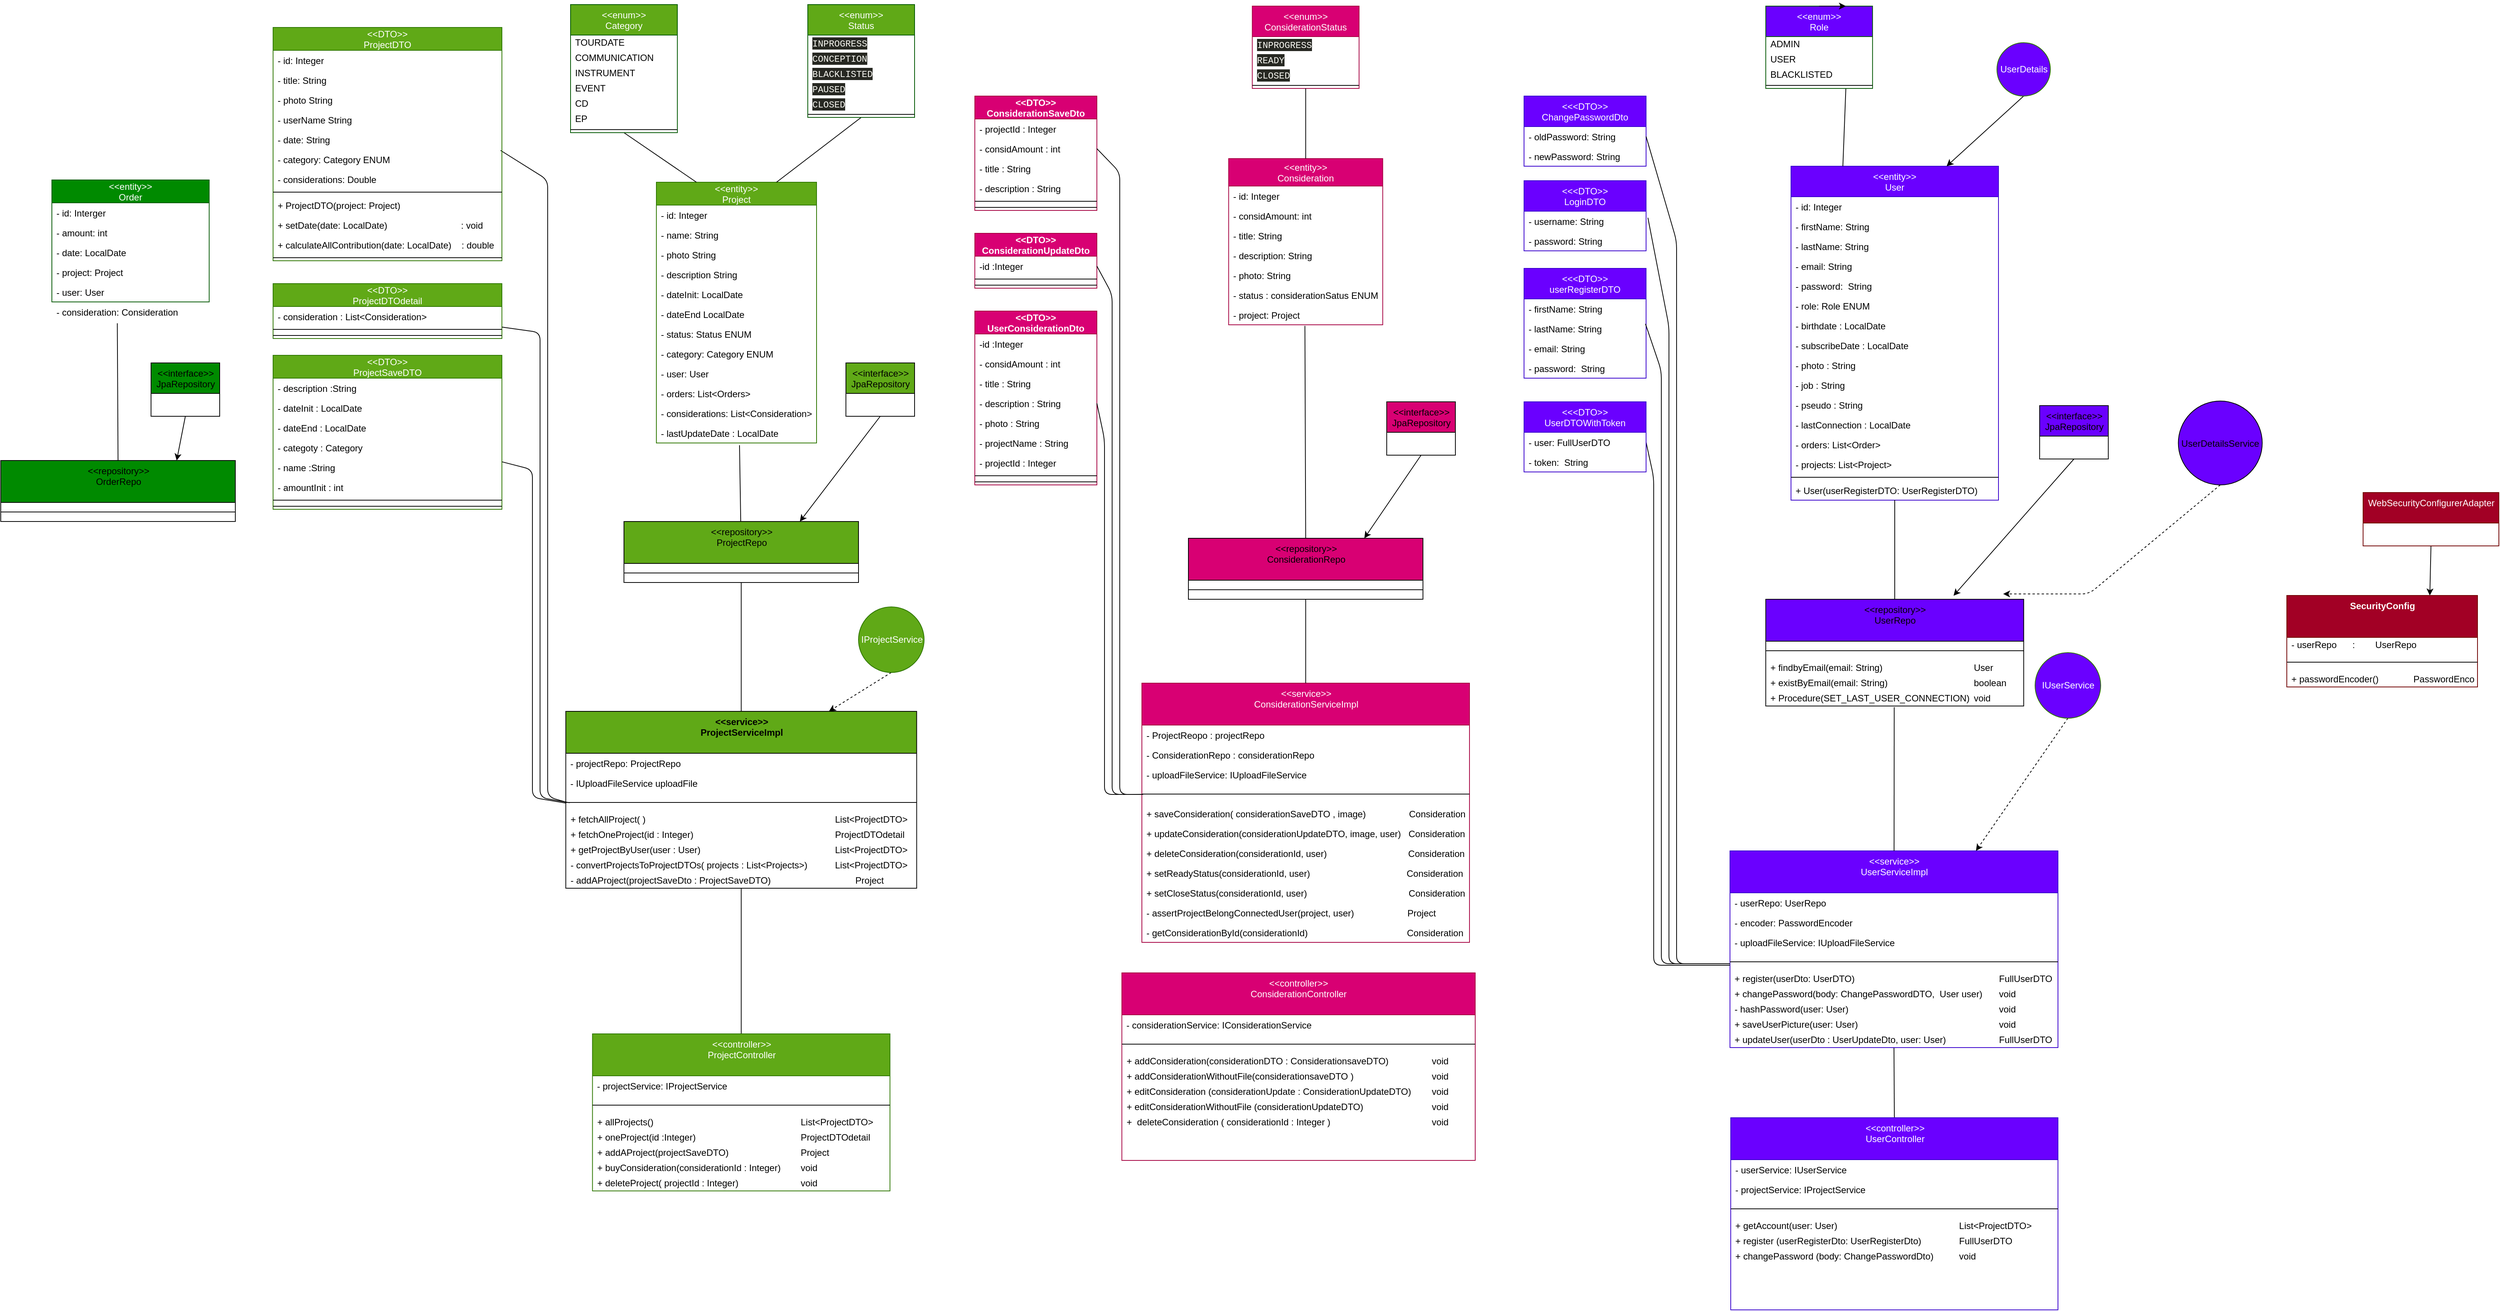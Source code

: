 <mxfile>
    <diagram id="D13PqQ3iey4-y3I6TfFY" name="Page-1">
        <mxGraphModel dx="1475" dy="452" grid="1" gridSize="10" guides="1" tooltips="1" connect="1" arrows="1" fold="1" page="1" pageScale="1" pageWidth="827" pageHeight="1169" background="none" math="0" shadow="0">
            <root>
                <mxCell id="0"/>
                <mxCell id="1" parent="0"/>
                <mxCell id="35" value="&lt;&lt;entity&gt;&gt;&#10;User" style="swimlane;fontStyle=0;childLayout=stackLayout;horizontal=1;startSize=40;fillColor=#6a00ff;horizontalStack=0;resizeParent=1;resizeParentMax=0;resizeLast=0;collapsible=1;marginBottom=0;fontColor=#ffffff;strokeColor=#3700CC;" parent="1" vertex="1">
                    <mxGeometry x="1520" y="222" width="272" height="438" as="geometry"/>
                </mxCell>
                <mxCell id="36" value="- id: Integer" style="text;strokeColor=none;fillColor=none;align=left;verticalAlign=top;spacingLeft=4;spacingRight=4;overflow=hidden;rotatable=0;points=[[0,0.5],[1,0.5]];portConstraint=eastwest;" parent="35" vertex="1">
                    <mxGeometry y="40" width="272" height="26" as="geometry"/>
                </mxCell>
                <mxCell id="38" value="- firstName: String" style="text;strokeColor=none;fillColor=none;align=left;verticalAlign=top;spacingLeft=4;spacingRight=4;overflow=hidden;rotatable=0;points=[[0,0.5],[1,0.5]];portConstraint=eastwest;" parent="35" vertex="1">
                    <mxGeometry y="66" width="272" height="26" as="geometry"/>
                </mxCell>
                <mxCell id="51" value="- lastName: String" style="text;strokeColor=none;fillColor=none;align=left;verticalAlign=top;spacingLeft=4;spacingRight=4;overflow=hidden;rotatable=0;points=[[0,0.5],[1,0.5]];portConstraint=eastwest;" parent="35" vertex="1">
                    <mxGeometry y="92" width="272" height="26" as="geometry"/>
                </mxCell>
                <mxCell id="52" value="- email: String" style="text;strokeColor=none;fillColor=none;align=left;verticalAlign=top;spacingLeft=4;spacingRight=4;overflow=hidden;rotatable=0;points=[[0,0.5],[1,0.5]];portConstraint=eastwest;" parent="35" vertex="1">
                    <mxGeometry y="118" width="272" height="26" as="geometry"/>
                </mxCell>
                <mxCell id="53" value="- password:  String" style="text;strokeColor=none;fillColor=none;align=left;verticalAlign=top;spacingLeft=4;spacingRight=4;overflow=hidden;rotatable=0;points=[[0,0.5],[1,0.5]];portConstraint=eastwest;" parent="35" vertex="1">
                    <mxGeometry y="144" width="272" height="26" as="geometry"/>
                </mxCell>
                <mxCell id="tAlvo9VLNQVaS-8UUePL-353" value="- role: Role ENUM" style="text;strokeColor=none;fillColor=none;align=left;verticalAlign=top;spacingLeft=4;spacingRight=4;overflow=hidden;rotatable=0;points=[[0,0.5],[1,0.5]];portConstraint=eastwest;" parent="35" vertex="1">
                    <mxGeometry y="170" width="272" height="26" as="geometry"/>
                </mxCell>
                <mxCell id="89" value="- birthdate : LocalDate        " style="text;strokeColor=none;fillColor=none;align=left;verticalAlign=top;spacingLeft=4;spacingRight=4;overflow=hidden;rotatable=0;points=[[0,0.5],[1,0.5]];portConstraint=eastwest;" parent="35" vertex="1">
                    <mxGeometry y="196" width="272" height="26" as="geometry"/>
                </mxCell>
                <mxCell id="tAlvo9VLNQVaS-8UUePL-354" value="- subscribeDate : LocalDate" style="text;strokeColor=none;fillColor=none;align=left;verticalAlign=top;spacingLeft=4;spacingRight=4;overflow=hidden;rotatable=0;points=[[0,0.5],[1,0.5]];portConstraint=eastwest;" parent="35" vertex="1">
                    <mxGeometry y="222" width="272" height="26" as="geometry"/>
                </mxCell>
                <mxCell id="tAlvo9VLNQVaS-8UUePL-355" value="- photo : String" style="text;strokeColor=none;fillColor=none;align=left;verticalAlign=top;spacingLeft=4;spacingRight=4;overflow=hidden;rotatable=0;points=[[0,0.5],[1,0.5]];portConstraint=eastwest;" parent="35" vertex="1">
                    <mxGeometry y="248" width="272" height="26" as="geometry"/>
                </mxCell>
                <mxCell id="tAlvo9VLNQVaS-8UUePL-356" value="- job : String" style="text;strokeColor=none;fillColor=none;align=left;verticalAlign=top;spacingLeft=4;spacingRight=4;overflow=hidden;rotatable=0;points=[[0,0.5],[1,0.5]];portConstraint=eastwest;" parent="35" vertex="1">
                    <mxGeometry y="274" width="272" height="26" as="geometry"/>
                </mxCell>
                <mxCell id="tAlvo9VLNQVaS-8UUePL-357" value="- pseudo : String&#10;" style="text;strokeColor=none;fillColor=none;align=left;verticalAlign=top;spacingLeft=4;spacingRight=4;overflow=hidden;rotatable=0;points=[[0,0.5],[1,0.5]];portConstraint=eastwest;" parent="35" vertex="1">
                    <mxGeometry y="300" width="272" height="26" as="geometry"/>
                </mxCell>
                <mxCell id="tAlvo9VLNQVaS-8UUePL-358" value="- lastConnection : LocalDate&#10;" style="text;strokeColor=none;fillColor=none;align=left;verticalAlign=top;spacingLeft=4;spacingRight=4;overflow=hidden;rotatable=0;points=[[0,0.5],[1,0.5]];portConstraint=eastwest;" parent="35" vertex="1">
                    <mxGeometry y="326" width="272" height="26" as="geometry"/>
                </mxCell>
                <mxCell id="54" value="- orders: List&lt;Order&gt;" style="text;strokeColor=none;fillColor=none;align=left;verticalAlign=top;spacingLeft=4;spacingRight=4;overflow=hidden;rotatable=0;points=[[0,0.5],[1,0.5]];portConstraint=eastwest;" parent="35" vertex="1">
                    <mxGeometry y="352" width="272" height="26" as="geometry"/>
                </mxCell>
                <mxCell id="92" value="" style="edgeStyle=none;html=1;startArrow=none;" parent="35" source="103" target="54" edge="1">
                    <mxGeometry relative="1" as="geometry"/>
                </mxCell>
                <mxCell id="103" value="- projects: List&lt;Project&gt;" style="text;strokeColor=none;fillColor=none;align=left;verticalAlign=top;spacingLeft=4;spacingRight=4;overflow=hidden;rotatable=0;points=[[0,0.5],[1,0.5]];portConstraint=eastwest;" parent="35" vertex="1">
                    <mxGeometry y="378" width="272" height="26" as="geometry"/>
                </mxCell>
                <mxCell id="129" value="" style="line;strokeWidth=1;fillColor=none;align=left;verticalAlign=middle;spacingTop=-1;spacingLeft=3;spacingRight=3;rotatable=0;labelPosition=right;points=[];portConstraint=eastwest;" parent="35" vertex="1">
                    <mxGeometry y="404" width="272" height="8" as="geometry"/>
                </mxCell>
                <mxCell id="130" value="+ User(userRegisterDTO: UserRegisterDTO)" style="text;strokeColor=none;fillColor=none;align=left;verticalAlign=top;spacingLeft=4;spacingRight=4;overflow=hidden;rotatable=0;points=[[0,0.5],[1,0.5]];portConstraint=eastwest;" parent="35" vertex="1">
                    <mxGeometry y="412" width="272" height="26" as="geometry"/>
                </mxCell>
                <mxCell id="39" value="&lt;&lt;entity&gt;&gt;&#10;Project" style="swimlane;fontStyle=0;childLayout=stackLayout;horizontal=1;startSize=30;fillColor=#60a917;horizontalStack=0;resizeParent=1;resizeParentMax=0;resizeLast=0;collapsible=1;marginBottom=0;fontColor=#ffffff;strokeColor=#2D7600;" parent="1" vertex="1">
                    <mxGeometry x="32.5" y="243" width="210" height="342" as="geometry"/>
                </mxCell>
                <mxCell id="40" value="- id: Integer" style="text;strokeColor=none;fillColor=none;align=left;verticalAlign=top;spacingLeft=4;spacingRight=4;overflow=hidden;rotatable=0;points=[[0,0.5],[1,0.5]];portConstraint=eastwest;" parent="39" vertex="1">
                    <mxGeometry y="30" width="210" height="26" as="geometry"/>
                </mxCell>
                <mxCell id="41" value="- name: String" style="text;strokeColor=none;fillColor=none;align=left;verticalAlign=top;spacingLeft=4;spacingRight=4;overflow=hidden;rotatable=0;points=[[0,0.5],[1,0.5]];portConstraint=eastwest;" parent="39" vertex="1">
                    <mxGeometry y="56" width="210" height="26" as="geometry"/>
                </mxCell>
                <mxCell id="42" value="- photo String" style="text;strokeColor=none;fillColor=none;align=left;verticalAlign=top;spacingLeft=4;spacingRight=4;overflow=hidden;rotatable=0;points=[[0,0.5],[1,0.5]];portConstraint=eastwest;" parent="39" vertex="1">
                    <mxGeometry y="82" width="210" height="26" as="geometry"/>
                </mxCell>
                <mxCell id="60" value="- description String" style="text;strokeColor=none;fillColor=none;align=left;verticalAlign=top;spacingLeft=4;spacingRight=4;overflow=hidden;rotatable=0;points=[[0,0.5],[1,0.5]];portConstraint=eastwest;" parent="39" vertex="1">
                    <mxGeometry y="108" width="210" height="26" as="geometry"/>
                </mxCell>
                <mxCell id="61" value="- dateInit: LocalDate" style="text;strokeColor=none;fillColor=none;align=left;verticalAlign=top;spacingLeft=4;spacingRight=4;overflow=hidden;rotatable=0;points=[[0,0.5],[1,0.5]];portConstraint=eastwest;" parent="39" vertex="1">
                    <mxGeometry y="134" width="210" height="26" as="geometry"/>
                </mxCell>
                <mxCell id="63" value="- dateEnd LocalDate" style="text;strokeColor=none;fillColor=none;align=left;verticalAlign=top;spacingLeft=4;spacingRight=4;overflow=hidden;rotatable=0;points=[[0,0.5],[1,0.5]];portConstraint=eastwest;" parent="39" vertex="1">
                    <mxGeometry y="160" width="210" height="26" as="geometry"/>
                </mxCell>
                <mxCell id="71" value="- status: Status ENUM" style="text;strokeColor=none;fillColor=none;align=left;verticalAlign=top;spacingLeft=4;spacingRight=4;overflow=hidden;rotatable=0;points=[[0,0.5],[1,0.5]];portConstraint=eastwest;" parent="39" vertex="1">
                    <mxGeometry y="186" width="210" height="26" as="geometry"/>
                </mxCell>
                <mxCell id="72" value="- category: Category ENUM" style="text;strokeColor=none;fillColor=none;align=left;verticalAlign=top;spacingLeft=4;spacingRight=4;overflow=hidden;rotatable=0;points=[[0,0.5],[1,0.5]];portConstraint=eastwest;" parent="39" vertex="1">
                    <mxGeometry y="212" width="210" height="26" as="geometry"/>
                </mxCell>
                <mxCell id="100" value="- user: User" style="text;strokeColor=none;fillColor=none;align=left;verticalAlign=top;spacingLeft=4;spacingRight=4;overflow=hidden;rotatable=0;points=[[0,0.5],[1,0.5]];portConstraint=eastwest;" parent="39" vertex="1">
                    <mxGeometry y="238" width="210" height="26" as="geometry"/>
                </mxCell>
                <mxCell id="101" value="- orders: List&lt;Orders&gt;" style="text;strokeColor=none;fillColor=none;align=left;verticalAlign=top;spacingLeft=4;spacingRight=4;overflow=hidden;rotatable=0;points=[[0,0.5],[1,0.5]];portConstraint=eastwest;" parent="39" vertex="1">
                    <mxGeometry y="264" width="210" height="26" as="geometry"/>
                </mxCell>
                <mxCell id="102" value="- considerations: List&lt;Consideration&gt;" style="text;strokeColor=none;fillColor=none;align=left;verticalAlign=top;spacingLeft=4;spacingRight=4;overflow=hidden;rotatable=0;points=[[0,0.5],[1,0.5]];portConstraint=eastwest;" parent="39" vertex="1">
                    <mxGeometry y="290" width="210" height="26" as="geometry"/>
                </mxCell>
                <mxCell id="tAlvo9VLNQVaS-8UUePL-368" value="- lastUpdateDate : LocalDate" style="text;strokeColor=none;fillColor=none;align=left;verticalAlign=top;spacingLeft=4;spacingRight=4;overflow=hidden;rotatable=0;points=[[0,0.5],[1,0.5]];portConstraint=eastwest;" parent="39" vertex="1">
                    <mxGeometry y="316" width="210" height="26" as="geometry"/>
                </mxCell>
                <mxCell id="43" value="&lt;&lt;entity&gt;&gt;&#10;Consideration" style="swimlane;fontStyle=0;childLayout=stackLayout;horizontal=1;startSize=36;fillColor=#D80073;horizontalStack=0;resizeParent=1;resizeParentMax=0;resizeLast=0;collapsible=1;marginBottom=0;fontColor=#ffffff;strokeColor=#A50040;" parent="1" vertex="1">
                    <mxGeometry x="782.75" y="212" width="202" height="218" as="geometry"/>
                </mxCell>
                <mxCell id="45" value="- id: Integer" style="text;strokeColor=none;fillColor=none;align=left;verticalAlign=top;spacingLeft=4;spacingRight=4;overflow=hidden;rotatable=0;points=[[0,0.5],[1,0.5]];portConstraint=eastwest;" parent="43" vertex="1">
                    <mxGeometry y="36" width="202" height="26" as="geometry"/>
                </mxCell>
                <mxCell id="55" value="- considAmount: int" style="text;strokeColor=none;fillColor=none;align=left;verticalAlign=top;spacingLeft=4;spacingRight=4;overflow=hidden;rotatable=0;points=[[0,0.5],[1,0.5]];portConstraint=eastwest;" parent="43" vertex="1">
                    <mxGeometry y="62" width="202" height="26" as="geometry"/>
                </mxCell>
                <mxCell id="56" value="- title: String" style="text;strokeColor=none;fillColor=none;align=left;verticalAlign=top;spacingLeft=4;spacingRight=4;overflow=hidden;rotatable=0;points=[[0,0.5],[1,0.5]];portConstraint=eastwest;" parent="43" vertex="1">
                    <mxGeometry y="88" width="202" height="26" as="geometry"/>
                </mxCell>
                <mxCell id="57" value="- description: String" style="text;strokeColor=none;fillColor=none;align=left;verticalAlign=top;spacingLeft=4;spacingRight=4;overflow=hidden;rotatable=0;points=[[0,0.5],[1,0.5]];portConstraint=eastwest;" parent="43" vertex="1">
                    <mxGeometry y="114" width="202" height="26" as="geometry"/>
                </mxCell>
                <mxCell id="58" value="- photo: String" style="text;strokeColor=none;fillColor=none;align=left;verticalAlign=top;spacingLeft=4;spacingRight=4;overflow=hidden;rotatable=0;points=[[0,0.5],[1,0.5]];portConstraint=eastwest;" parent="43" vertex="1">
                    <mxGeometry y="140" width="202" height="26" as="geometry"/>
                </mxCell>
                <mxCell id="tAlvo9VLNQVaS-8UUePL-367" value="- status : considerationSatus ENUM " style="text;strokeColor=none;fillColor=none;align=left;verticalAlign=top;spacingLeft=4;spacingRight=4;overflow=hidden;rotatable=0;points=[[0,0.5],[1,0.5]];portConstraint=eastwest;" parent="43" vertex="1">
                    <mxGeometry y="166" width="202" height="26" as="geometry"/>
                </mxCell>
                <mxCell id="135" value="- project: Project" style="text;strokeColor=none;fillColor=none;align=left;verticalAlign=top;spacingLeft=4;spacingRight=4;overflow=hidden;rotatable=0;points=[[0,0.5],[1,0.5]];portConstraint=eastwest;" parent="43" vertex="1">
                    <mxGeometry y="192" width="202" height="26" as="geometry"/>
                </mxCell>
                <mxCell id="167" style="edgeStyle=none;html=1;exitX=0.5;exitY=1;exitDx=0;exitDy=0;entryX=0.25;entryY=0;entryDx=0;entryDy=0;endArrow=none;endFill=0;" parent="1" source="94" target="39" edge="1">
                    <mxGeometry relative="1" as="geometry">
                        <Array as="points"/>
                    </mxGeometry>
                </mxCell>
                <mxCell id="94" value="&lt;&lt;enum&gt;&gt;&#10;Category" style="swimlane;fontStyle=0;childLayout=stackLayout;horizontal=1;startSize=40;fillColor=#60A917;horizontalStack=0;resizeParent=1;resizeParentMax=0;resizeLast=0;collapsible=1;marginBottom=0;fontColor=#ffffff;strokeColor=#005700;" parent="1" vertex="1">
                    <mxGeometry x="-80" y="10" width="140" height="168" as="geometry"/>
                </mxCell>
                <mxCell id="136" value="TOURDATE" style="text;html=1;strokeColor=none;fillColor=none;align=left;verticalAlign=middle;spacingLeft=4;spacingRight=4;overflow=hidden;rotatable=0;points=[[0,0.5],[1,0.5]];portConstraint=eastwest;" parent="94" vertex="1">
                    <mxGeometry y="40" width="140" height="20" as="geometry"/>
                </mxCell>
                <mxCell id="141" value="COMMUNICATION" style="text;html=1;strokeColor=none;fillColor=none;align=left;verticalAlign=middle;spacingLeft=4;spacingRight=4;overflow=hidden;rotatable=0;points=[[0,0.5],[1,0.5]];portConstraint=eastwest;" parent="94" vertex="1">
                    <mxGeometry y="60" width="140" height="20" as="geometry"/>
                </mxCell>
                <mxCell id="140" value="INSTRUMENT" style="text;html=1;strokeColor=none;fillColor=none;align=left;verticalAlign=middle;spacingLeft=4;spacingRight=4;overflow=hidden;rotatable=0;points=[[0,0.5],[1,0.5]];portConstraint=eastwest;" parent="94" vertex="1">
                    <mxGeometry y="80" width="140" height="20" as="geometry"/>
                </mxCell>
                <mxCell id="139" value="EVENT" style="text;html=1;strokeColor=none;fillColor=none;align=left;verticalAlign=middle;spacingLeft=4;spacingRight=4;overflow=hidden;rotatable=0;points=[[0,0.5],[1,0.5]];portConstraint=eastwest;" parent="94" vertex="1">
                    <mxGeometry y="100" width="140" height="20" as="geometry"/>
                </mxCell>
                <mxCell id="138" value="CD" style="text;html=1;strokeColor=none;fillColor=none;align=left;verticalAlign=middle;spacingLeft=4;spacingRight=4;overflow=hidden;rotatable=0;points=[[0,0.5],[1,0.5]];portConstraint=eastwest;" parent="94" vertex="1">
                    <mxGeometry y="120" width="140" height="20" as="geometry"/>
                </mxCell>
                <mxCell id="145" value="EP&lt;br&gt;" style="text;html=1;strokeColor=none;fillColor=none;align=left;verticalAlign=middle;spacingLeft=4;spacingRight=4;overflow=hidden;rotatable=0;points=[[0,0.5],[1,0.5]];portConstraint=eastwest;" parent="94" vertex="1">
                    <mxGeometry y="140" width="140" height="20" as="geometry"/>
                </mxCell>
                <mxCell id="143" value="" style="line;strokeWidth=1;fillColor=none;align=left;verticalAlign=middle;spacingTop=-1;spacingLeft=3;spacingRight=3;rotatable=0;labelPosition=right;points=[];portConstraint=eastwest;" parent="94" vertex="1">
                    <mxGeometry y="160" width="140" height="8" as="geometry"/>
                </mxCell>
                <mxCell id="134" style="edgeStyle=none;html=1;exitX=0.5;exitY=1;exitDx=0;exitDy=0;entryX=0.75;entryY=0;entryDx=0;entryDy=0;" parent="1" source="132" target="35" edge="1">
                    <mxGeometry relative="1" as="geometry"/>
                </mxCell>
                <mxCell id="132" value="UserDetails" style="shape=ellipse;html=1;dashed=0;whitespace=wrap;aspect=fixed;perimeter=ellipsePerimeter;fillColor=#6A00FF;fontColor=#ffffff;strokeColor=#2D7600;" parent="1" vertex="1">
                    <mxGeometry x="1790" y="60" width="70" height="70" as="geometry"/>
                </mxCell>
                <mxCell id="147" style="edgeStyle=none;html=1;exitX=0.75;exitY=1;exitDx=0;exitDy=0;entryX=0.25;entryY=0;entryDx=0;entryDy=0;endArrow=none;endFill=0;" parent="1" source="148" target="35" edge="1">
                    <mxGeometry relative="1" as="geometry">
                        <mxPoint x="1314.5" y="233" as="targetPoint"/>
                        <mxPoint x="1469" y="149" as="sourcePoint"/>
                    </mxGeometry>
                </mxCell>
                <mxCell id="148" value="&lt;&lt;enum&gt;&gt;&#10;Role" style="swimlane;fontStyle=0;childLayout=stackLayout;horizontal=1;startSize=40;fillColor=#6A00FF;horizontalStack=0;resizeParent=1;resizeParentMax=0;resizeLast=0;collapsible=1;marginBottom=0;fontColor=#ffffff;strokeColor=#005700;" parent="1" vertex="1">
                    <mxGeometry x="1486.91" y="12" width="140" height="108" as="geometry"/>
                </mxCell>
                <mxCell id="149" value="ADMIN" style="text;html=1;strokeColor=none;fillColor=none;align=left;verticalAlign=middle;spacingLeft=4;spacingRight=4;overflow=hidden;rotatable=0;points=[[0,0.5],[1,0.5]];portConstraint=eastwest;" parent="148" vertex="1">
                    <mxGeometry y="40" width="140" height="20" as="geometry"/>
                </mxCell>
                <mxCell id="150" value="USER" style="text;html=1;strokeColor=none;fillColor=none;align=left;verticalAlign=middle;spacingLeft=4;spacingRight=4;overflow=hidden;rotatable=0;points=[[0,0.5],[1,0.5]];portConstraint=eastwest;" parent="148" vertex="1">
                    <mxGeometry y="60" width="140" height="20" as="geometry"/>
                </mxCell>
                <mxCell id="151" value="BLACKLISTED" style="text;html=1;strokeColor=none;fillColor=none;align=left;verticalAlign=middle;spacingLeft=4;spacingRight=4;overflow=hidden;rotatable=0;points=[[0,0.5],[1,0.5]];portConstraint=eastwest;" parent="148" vertex="1">
                    <mxGeometry y="80" width="140" height="20" as="geometry"/>
                </mxCell>
                <mxCell id="155" value="" style="line;strokeWidth=1;fillColor=none;align=left;verticalAlign=middle;spacingTop=-1;spacingLeft=3;spacingRight=3;rotatable=0;labelPosition=right;points=[];portConstraint=eastwest;" parent="148" vertex="1">
                    <mxGeometry y="100" width="140" height="8" as="geometry"/>
                </mxCell>
                <mxCell id="165" style="edgeStyle=none;html=1;exitX=0.5;exitY=1;exitDx=0;exitDy=0;entryX=0.75;entryY=0;entryDx=0;entryDy=0;endArrow=none;endFill=0;" parent="1" source="157" target="39" edge="1">
                    <mxGeometry relative="1" as="geometry"/>
                </mxCell>
                <mxCell id="157" value="&lt;&lt;enum&gt;&gt;&#10;Status" style="swimlane;fontStyle=0;childLayout=stackLayout;horizontal=1;startSize=40;fillColor=#60A917;horizontalStack=0;resizeParent=1;resizeParentMax=0;resizeLast=0;collapsible=1;marginBottom=0;fontColor=#ffffff;strokeColor=#005700;" parent="1" vertex="1">
                    <mxGeometry x="231" y="10" width="140" height="148" as="geometry"/>
                </mxCell>
                <mxCell id="158" value="&lt;div style=&quot;color: rgb(248 , 248 , 242) ; background-color: rgb(39 , 40 , 34) ; font-family: &amp;#34;menlo&amp;#34; , &amp;#34;monaco&amp;#34; , &amp;#34;courier new&amp;#34; , monospace ; line-height: 18px&quot;&gt;INPROGRESS&lt;/div&gt;" style="text;html=1;strokeColor=none;fillColor=none;align=left;verticalAlign=middle;spacingLeft=4;spacingRight=4;overflow=hidden;rotatable=0;points=[[0,0.5],[1,0.5]];portConstraint=eastwest;" parent="157" vertex="1">
                    <mxGeometry y="40" width="140" height="20" as="geometry"/>
                </mxCell>
                <mxCell id="159" value="&lt;div style=&quot;color: rgb(248 , 248 , 242) ; background-color: rgb(39 , 40 , 34) ; font-family: &amp;#34;menlo&amp;#34; , &amp;#34;monaco&amp;#34; , &amp;#34;courier new&amp;#34; , monospace ; line-height: 18px&quot;&gt;CONCEPTION&lt;/div&gt;" style="text;html=1;strokeColor=none;fillColor=none;align=left;verticalAlign=middle;spacingLeft=4;spacingRight=4;overflow=hidden;rotatable=0;points=[[0,0.5],[1,0.5]];portConstraint=eastwest;" parent="157" vertex="1">
                    <mxGeometry y="60" width="140" height="20" as="geometry"/>
                </mxCell>
                <mxCell id="160" value="&lt;div style=&quot;color: rgb(248 , 248 , 242) ; background-color: rgb(39 , 40 , 34) ; font-family: &amp;#34;menlo&amp;#34; , &amp;#34;monaco&amp;#34; , &amp;#34;courier new&amp;#34; , monospace ; line-height: 18px&quot;&gt;BLACKLISTED&lt;/div&gt;" style="text;html=1;strokeColor=none;fillColor=none;align=left;verticalAlign=middle;spacingLeft=4;spacingRight=4;overflow=hidden;rotatable=0;points=[[0,0.5],[1,0.5]];portConstraint=eastwest;" parent="157" vertex="1">
                    <mxGeometry y="80" width="140" height="20" as="geometry"/>
                </mxCell>
                <mxCell id="161" value="&lt;div style=&quot;color: rgb(248 , 248 , 242) ; background-color: rgb(39 , 40 , 34) ; font-family: &amp;#34;menlo&amp;#34; , &amp;#34;monaco&amp;#34; , &amp;#34;courier new&amp;#34; , monospace ; line-height: 18px&quot;&gt;PAUSED&lt;/div&gt;" style="text;html=1;strokeColor=none;fillColor=none;align=left;verticalAlign=middle;spacingLeft=4;spacingRight=4;overflow=hidden;rotatable=0;points=[[0,0.5],[1,0.5]];portConstraint=eastwest;" parent="157" vertex="1">
                    <mxGeometry y="100" width="140" height="20" as="geometry"/>
                </mxCell>
                <mxCell id="162" value="&lt;div style=&quot;color: rgb(248 , 248 , 242) ; background-color: rgb(39 , 40 , 34) ; font-family: &amp;#34;menlo&amp;#34; , &amp;#34;monaco&amp;#34; , &amp;#34;courier new&amp;#34; , monospace ; line-height: 18px&quot;&gt;CLOSED&lt;/div&gt;" style="text;html=1;strokeColor=none;fillColor=none;align=left;verticalAlign=middle;spacingLeft=4;spacingRight=4;overflow=hidden;rotatable=0;points=[[0,0.5],[1,0.5]];portConstraint=eastwest;" parent="157" vertex="1">
                    <mxGeometry y="120" width="140" height="20" as="geometry"/>
                </mxCell>
                <mxCell id="164" value="" style="line;strokeWidth=1;fillColor=none;align=left;verticalAlign=middle;spacingTop=-1;spacingLeft=3;spacingRight=3;rotatable=0;labelPosition=right;points=[];portConstraint=eastwest;" parent="157" vertex="1">
                    <mxGeometry y="140" width="140" height="8" as="geometry"/>
                </mxCell>
                <mxCell id="180" style="edgeStyle=none;html=1;exitX=0.5;exitY=0;exitDx=0;exitDy=0;strokeColor=none;" parent="1" edge="1">
                    <mxGeometry relative="1" as="geometry">
                        <mxPoint x="2025.67" y="643" as="targetPoint"/>
                        <mxPoint x="2025.67" y="823" as="sourcePoint"/>
                    </mxGeometry>
                </mxCell>
                <mxCell id="200" style="html=1;exitX=0.5;exitY=0;exitDx=0;exitDy=0;endArrow=none;endFill=0;" parent="1" source="182" target="130" edge="1">
                    <mxGeometry relative="1" as="geometry"/>
                </mxCell>
                <mxCell id="182" value="&amp;lt;&amp;lt;repository&amp;gt;&amp;gt;&lt;br&gt;UserRepo" style="swimlane;fontStyle=0;align=center;verticalAlign=top;childLayout=stackLayout;horizontal=1;startSize=55;horizontalStack=0;resizeParent=1;resizeParentMax=0;resizeLast=0;collapsible=0;marginBottom=0;html=1;fillColor=#6A00FF;" parent="1" vertex="1">
                    <mxGeometry x="1486.91" y="790" width="338.17" height="140" as="geometry"/>
                </mxCell>
                <mxCell id="183" value="" style="line;strokeWidth=1;fillColor=none;align=left;verticalAlign=middle;spacingTop=-1;spacingLeft=3;spacingRight=3;rotatable=0;labelPosition=right;points=[];portConstraint=eastwest;" parent="182" vertex="1">
                    <mxGeometry y="55" width="338.17" height="25" as="geometry"/>
                </mxCell>
                <mxCell id="185" value="+ findbyEmail(email: String)&lt;span style=&quot;white-space: pre&quot;&gt;&#9;&lt;span style=&quot;white-space: pre&quot;&gt;&#9;&lt;/span&gt;&lt;span style=&quot;white-space: pre&quot;&gt;&#9;&lt;span style=&quot;white-space: pre&quot;&gt;&#9;&lt;/span&gt;&lt;span style=&quot;white-space: pre&quot;&gt;&#9;&lt;/span&gt;&lt;/span&gt;U&lt;/span&gt;ser" style="text;html=1;strokeColor=none;fillColor=none;align=left;verticalAlign=middle;spacingLeft=4;spacingRight=4;overflow=hidden;rotatable=0;points=[[0,0.5],[1,0.5]];portConstraint=eastwest;" parent="182" vertex="1">
                    <mxGeometry y="80" width="338.17" height="20" as="geometry"/>
                </mxCell>
                <mxCell id="199" value="+ existByEmail(email: String)&lt;span style=&quot;white-space: pre&quot;&gt;&#9;&lt;span style=&quot;white-space: pre&quot;&gt;&#9;&lt;/span&gt;&lt;span style=&quot;white-space: pre&quot;&gt;&#9;&lt;span style=&quot;white-space: pre&quot;&gt;&#9;&lt;/span&gt;&lt;span style=&quot;white-space: pre&quot;&gt;&#9;&lt;/span&gt;&lt;/span&gt;b&lt;/span&gt;oolean" style="text;html=1;strokeColor=none;fillColor=none;align=left;verticalAlign=middle;spacingLeft=4;spacingRight=4;overflow=hidden;rotatable=0;points=[[0,0.5],[1,0.5]];portConstraint=eastwest;" parent="182" vertex="1">
                    <mxGeometry y="100" width="338.17" height="20" as="geometry"/>
                </mxCell>
                <mxCell id="tAlvo9VLNQVaS-8UUePL-369" value="+ Procedure(SET_LAST_USER_CONNECTION)&lt;span style=&quot;white-space: pre&quot;&gt;&#9;&lt;/span&gt;void" style="text;html=1;strokeColor=none;fillColor=none;align=left;verticalAlign=middle;spacingLeft=4;spacingRight=4;overflow=hidden;rotatable=0;points=[[0,0.5],[1,0.5]];portConstraint=eastwest;" parent="182" vertex="1">
                    <mxGeometry y="120" width="338.17" height="20" as="geometry"/>
                </mxCell>
                <mxCell id="186" style="edgeStyle=none;html=1;exitX=0.5;exitY=1;exitDx=0;exitDy=0;entryX=0.728;entryY=-0.033;entryDx=0;entryDy=0;endArrow=classic;endFill=1;strokeColor=default;entryPerimeter=0;" parent="1" source="187" target="182" edge="1">
                    <mxGeometry relative="1" as="geometry">
                        <mxPoint x="1721.295" y="623" as="targetPoint"/>
                    </mxGeometry>
                </mxCell>
                <mxCell id="187" value="&amp;lt;&amp;lt;interface&amp;gt;&amp;gt;&lt;br&gt;JpaRepository" style="swimlane;fontStyle=0;align=center;verticalAlign=top;childLayout=stackLayout;horizontal=1;startSize=40;horizontalStack=0;resizeParent=1;resizeParentMax=0;resizeLast=0;collapsible=0;marginBottom=0;html=1;fillColor=#6A00FF;" parent="1" vertex="1">
                    <mxGeometry x="1845.96" y="536" width="90" height="70" as="geometry"/>
                </mxCell>
                <mxCell id="188" style="edgeStyle=none;html=1;exitX=0.5;exitY=1;exitDx=0;exitDy=0;dashed=1;endArrow=classic;endFill=1;strokeColor=default;entryX=1;entryY=0.5;entryDx=0;entryDy=0;" parent="1" source="189" edge="1">
                    <mxGeometry relative="1" as="geometry">
                        <mxPoint x="1798.17" y="783" as="targetPoint"/>
                        <Array as="points">
                            <mxPoint x="1910.67" y="783"/>
                        </Array>
                    </mxGeometry>
                </mxCell>
                <mxCell id="189" value="UserDetailsService" style="ellipse;fillColor=#6A00FF;" parent="1" vertex="1">
                    <mxGeometry x="2027.79" y="530" width="110" height="110" as="geometry"/>
                </mxCell>
                <mxCell id="191" value="&lt;b&gt;SecurityConfig&lt;/b&gt;" style="swimlane;fontStyle=0;align=center;verticalAlign=top;childLayout=stackLayout;horizontal=1;startSize=55;horizontalStack=0;resizeParent=1;resizeParentMax=0;resizeLast=0;collapsible=0;marginBottom=0;html=1;fillColor=#a20025;fontColor=#ffffff;strokeColor=#6F0000;" parent="1" vertex="1">
                    <mxGeometry x="2170" y="785" width="250" height="120" as="geometry"/>
                </mxCell>
                <mxCell id="193" value="- userRepo&lt;span style=&quot;white-space: pre&quot;&gt;&#9;&lt;/span&gt;:&lt;span style=&quot;white-space: pre&quot;&gt;&#9;&lt;/span&gt;&amp;nbsp;UserRepo&lt;span style=&quot;white-space: pre&quot;&gt;&#9;&lt;/span&gt;" style="text;html=1;strokeColor=none;fillColor=none;align=left;verticalAlign=middle;spacingLeft=4;spacingRight=4;overflow=hidden;rotatable=0;points=[[0,0.5],[1,0.5]];portConstraint=eastwest;" parent="191" vertex="1">
                    <mxGeometry y="55" width="250" height="20" as="geometry"/>
                </mxCell>
                <mxCell id="194" value="" style="line;strokeWidth=1;fillColor=none;align=left;verticalAlign=middle;spacingTop=-1;spacingLeft=3;spacingRight=3;rotatable=0;labelPosition=right;points=[];portConstraint=eastwest;" parent="191" vertex="1">
                    <mxGeometry y="75" width="250" height="25" as="geometry"/>
                </mxCell>
                <mxCell id="195" value="+ passwordEncoder()&lt;span style=&quot;white-space: pre&quot;&gt;&#9;&lt;/span&gt;&lt;span style=&quot;white-space: pre&quot;&gt;&#9;&lt;/span&gt;PasswordEncoder" style="text;html=1;strokeColor=none;fillColor=none;align=left;verticalAlign=middle;spacingLeft=4;spacingRight=4;overflow=hidden;rotatable=0;points=[[0,0.5],[1,0.5]];portConstraint=eastwest;" parent="191" vertex="1">
                    <mxGeometry y="100" width="250" height="20" as="geometry"/>
                </mxCell>
                <mxCell id="196" style="edgeStyle=none;html=1;exitX=0.5;exitY=1;exitDx=0;exitDy=0;entryX=0.75;entryY=0;entryDx=0;entryDy=0;endArrow=classic;endFill=1;strokeColor=default;" parent="1" source="197" target="191" edge="1">
                    <mxGeometry relative="1" as="geometry"/>
                </mxCell>
                <mxCell id="197" value="WebSecurityConfigurerAdapter" style="swimlane;fontStyle=0;align=center;verticalAlign=top;childLayout=stackLayout;horizontal=1;startSize=40;horizontalStack=0;resizeParent=1;resizeParentMax=0;resizeLast=0;collapsible=0;marginBottom=0;html=1;fillColor=#a20025;fontColor=#ffffff;strokeColor=#6F0000;" parent="1" vertex="1">
                    <mxGeometry x="2270" y="650" width="178" height="70" as="geometry"/>
                </mxCell>
                <mxCell id="208" style="edgeStyle=none;html=1;exitX=0.5;exitY=0;exitDx=0;exitDy=0;endArrow=none;endFill=0;entryX=0.495;entryY=1.052;entryDx=0;entryDy=0;entryPerimeter=0;" parent="1" source="201" target="135" edge="1">
                    <mxGeometry relative="1" as="geometry">
                        <mxPoint x="835.75" y="440" as="targetPoint"/>
                    </mxGeometry>
                </mxCell>
                <mxCell id="201" value="&amp;lt;&amp;lt;repository&amp;gt;&amp;gt;&lt;br&gt;ConsiderationRepo" style="swimlane;fontStyle=0;align=center;verticalAlign=top;childLayout=stackLayout;horizontal=1;startSize=55;horizontalStack=0;resizeParent=1;resizeParentMax=0;resizeLast=0;collapsible=0;marginBottom=0;html=1;fillColor=#D80073;" parent="1" vertex="1">
                    <mxGeometry x="730" y="710" width="307.5" height="80" as="geometry"/>
                </mxCell>
                <mxCell id="202" value="" style="line;strokeWidth=1;fillColor=none;align=left;verticalAlign=middle;spacingTop=-1;spacingLeft=3;spacingRight=3;rotatable=0;labelPosition=right;points=[];portConstraint=eastwest;" parent="201" vertex="1">
                    <mxGeometry y="55" width="307.5" height="25" as="geometry"/>
                </mxCell>
                <mxCell id="207" style="edgeStyle=none;html=1;exitX=0.5;exitY=1;exitDx=0;exitDy=0;entryX=0.75;entryY=0;entryDx=0;entryDy=0;endArrow=classic;endFill=1;" parent="1" source="205" target="201" edge="1">
                    <mxGeometry relative="1" as="geometry"/>
                </mxCell>
                <mxCell id="205" value="&amp;lt;&amp;lt;interface&amp;gt;&amp;gt;&lt;br&gt;JpaRepository" style="swimlane;fontStyle=0;align=center;verticalAlign=top;childLayout=stackLayout;horizontal=1;startSize=40;horizontalStack=0;resizeParent=1;resizeParentMax=0;resizeLast=0;collapsible=0;marginBottom=0;html=1;fillColor=#D80073;" parent="1" vertex="1">
                    <mxGeometry x="990.0" y="531" width="90" height="70" as="geometry"/>
                </mxCell>
                <mxCell id="209" style="edgeStyle=none;html=1;endArrow=none;endFill=0;entryX=0.519;entryY=1.115;entryDx=0;entryDy=0;entryPerimeter=0;" parent="1" source="210" target="tAlvo9VLNQVaS-8UUePL-368" edge="1">
                    <mxGeometry relative="1" as="geometry">
                        <mxPoint x="293" y="550" as="targetPoint"/>
                        <mxPoint x="239" y="750" as="sourcePoint"/>
                    </mxGeometry>
                </mxCell>
                <mxCell id="210" value="&amp;lt;&amp;lt;repository&amp;gt;&amp;gt;&lt;br&gt;ProjectRepo" style="swimlane;fontStyle=0;align=center;verticalAlign=top;childLayout=stackLayout;horizontal=1;startSize=55;horizontalStack=0;resizeParent=1;resizeParentMax=0;resizeLast=0;collapsible=0;marginBottom=0;html=1;fillColor=#60A917;" parent="1" vertex="1">
                    <mxGeometry x="-10" y="688" width="307.5" height="80" as="geometry"/>
                </mxCell>
                <mxCell id="211" value="" style="line;strokeWidth=1;fillColor=none;align=left;verticalAlign=middle;spacingTop=-1;spacingLeft=3;spacingRight=3;rotatable=0;labelPosition=right;points=[];portConstraint=eastwest;" parent="210" vertex="1">
                    <mxGeometry y="55" width="307.5" height="25" as="geometry"/>
                </mxCell>
                <mxCell id="213" style="edgeStyle=none;html=1;exitX=0.5;exitY=1;exitDx=0;exitDy=0;entryX=0.75;entryY=0;entryDx=0;entryDy=0;endArrow=classic;endFill=1;" parent="1" source="212" target="210" edge="1">
                    <mxGeometry relative="1" as="geometry"/>
                </mxCell>
                <mxCell id="212" value="&amp;lt;&amp;lt;interface&amp;gt;&amp;gt;&lt;br&gt;JpaRepository" style="swimlane;fontStyle=0;align=center;verticalAlign=top;childLayout=stackLayout;horizontal=1;startSize=40;horizontalStack=0;resizeParent=1;resizeParentMax=0;resizeLast=0;collapsible=0;marginBottom=0;html=1;fillColor=#60A917;" parent="1" vertex="1">
                    <mxGeometry x="281.0" y="480" width="90" height="70" as="geometry"/>
                </mxCell>
                <mxCell id="214" style="edgeStyle=none;html=1;exitX=0.5;exitY=0;exitDx=0;exitDy=0;endArrow=none;endFill=0;entryX=0.429;entryY=1.077;entryDx=0;entryDy=0;entryPerimeter=0;" parent="1" source="215" target="328" edge="1">
                    <mxGeometry relative="1" as="geometry">
                        <mxPoint x="-310" y="388" as="targetPoint"/>
                    </mxGeometry>
                </mxCell>
                <mxCell id="215" value="&amp;lt;&amp;lt;repository&amp;gt;&amp;gt;&lt;br&gt;OrderRepo" style="swimlane;fontStyle=0;align=center;verticalAlign=top;childLayout=stackLayout;horizontal=1;startSize=55;horizontalStack=0;resizeParent=1;resizeParentMax=0;resizeLast=0;collapsible=0;marginBottom=0;html=1;fillColor=#008A00;" parent="1" vertex="1">
                    <mxGeometry x="-827" y="608" width="307.5" height="80" as="geometry"/>
                </mxCell>
                <mxCell id="216" value="" style="line;strokeWidth=1;fillColor=none;align=left;verticalAlign=middle;spacingTop=-1;spacingLeft=3;spacingRight=3;rotatable=0;labelPosition=right;points=[];portConstraint=eastwest;" parent="215" vertex="1">
                    <mxGeometry y="55" width="307.5" height="25" as="geometry"/>
                </mxCell>
                <mxCell id="217" value="&amp;lt;&amp;lt;interface&amp;gt;&amp;gt;&lt;br&gt;JpaRepository" style="swimlane;fontStyle=0;align=center;verticalAlign=top;childLayout=stackLayout;horizontal=1;startSize=40;horizontalStack=0;resizeParent=1;resizeParentMax=0;resizeLast=0;collapsible=0;marginBottom=0;html=1;fillColor=#008A00;" parent="1" vertex="1">
                    <mxGeometry x="-630.0" y="480" width="90" height="70" as="geometry"/>
                </mxCell>
                <mxCell id="326" style="edgeStyle=none;html=1;exitX=0.5;exitY=1;exitDx=0;exitDy=0;entryX=0.5;entryY=0;entryDx=0;entryDy=0;endArrow=none;endFill=0;" parent="1" source="218" target="321" edge="1">
                    <mxGeometry relative="1" as="geometry"/>
                </mxCell>
                <mxCell id="218" value="&amp;lt;&amp;lt;service&amp;gt;&amp;gt;&lt;br&gt;ProjectServiceImpl" style="swimlane;fontStyle=1;align=center;verticalAlign=top;childLayout=stackLayout;horizontal=1;startSize=55;horizontalStack=0;resizeParent=1;resizeParentMax=0;resizeLast=0;collapsible=0;marginBottom=0;html=1;fillColor=#60A917;" parent="1" vertex="1">
                    <mxGeometry x="-86.25" y="937" width="460" height="232" as="geometry"/>
                </mxCell>
                <mxCell id="241" value="- projectRepo: ProjectRepo" style="text;strokeColor=none;fillColor=none;align=left;verticalAlign=top;spacingLeft=4;spacingRight=4;overflow=hidden;rotatable=0;points=[[0,0.5],[1,0.5]];portConstraint=eastwest;" parent="218" vertex="1">
                    <mxGeometry y="55" width="460" height="26" as="geometry"/>
                </mxCell>
                <mxCell id="tAlvo9VLNQVaS-8UUePL-370" value="- IUploadFileService uploadFile" style="text;strokeColor=none;fillColor=none;align=left;verticalAlign=top;spacingLeft=4;spacingRight=4;overflow=hidden;rotatable=0;points=[[0,0.5],[1,0.5]];portConstraint=eastwest;" parent="218" vertex="1">
                    <mxGeometry y="81" width="460" height="26" as="geometry"/>
                </mxCell>
                <mxCell id="219" value="" style="line;strokeWidth=1;fillColor=none;align=left;verticalAlign=middle;spacingTop=-1;spacingLeft=3;spacingRight=3;rotatable=0;labelPosition=right;points=[];portConstraint=eastwest;" parent="218" vertex="1">
                    <mxGeometry y="107" width="460" height="25" as="geometry"/>
                </mxCell>
                <mxCell id="240" value="+ fetchAllProject( )&amp;nbsp;&amp;nbsp;&lt;span style=&quot;white-space: pre&quot;&gt;&#9;&lt;/span&gt;&lt;span style=&quot;white-space: pre&quot;&gt;&#9;&lt;/span&gt;&lt;span style=&quot;white-space: pre&quot;&gt;&#9;&lt;/span&gt;&lt;span style=&quot;white-space: pre&quot;&gt;&#9;&lt;span style=&quot;white-space: pre&quot;&gt;&#9;&lt;/span&gt;&lt;span style=&quot;white-space: pre&quot;&gt;&#9;&lt;/span&gt;&lt;span style=&quot;white-space: pre&quot;&gt;&#9;&lt;/span&gt;&lt;span style=&quot;white-space: pre&quot;&gt;&#9;&lt;/span&gt;&lt;span style=&quot;white-space: pre&quot;&gt;&#9;&lt;/span&gt;&lt;/span&gt;List&amp;lt;ProjectDTO&amp;gt;" style="text;html=1;strokeColor=none;fillColor=none;align=left;verticalAlign=middle;spacingLeft=4;spacingRight=4;overflow=hidden;rotatable=0;points=[[0,0.5],[1,0.5]];portConstraint=eastwest;" parent="218" vertex="1">
                    <mxGeometry y="132" width="460" height="20" as="geometry"/>
                </mxCell>
                <mxCell id="tAlvo9VLNQVaS-8UUePL-371" value="+ fetchOneProject(id : Integer)&lt;span style=&quot;white-space: pre&quot;&gt;&#9;&lt;/span&gt;&lt;span style=&quot;white-space: pre&quot;&gt;&#9;&lt;span style=&quot;white-space: pre&quot;&gt;&#9;&lt;/span&gt;&lt;span style=&quot;white-space: pre&quot;&gt;&#9;&lt;/span&gt;&lt;span style=&quot;white-space: pre&quot;&gt;&#9;&lt;/span&gt;&lt;span style=&quot;white-space: pre&quot;&gt;&#9;&lt;/span&gt;&lt;span style=&quot;white-space: pre&quot;&gt;&#9;&lt;/span&gt;&lt;/span&gt;ProjectDTOdetail" style="text;html=1;strokeColor=none;fillColor=none;align=left;verticalAlign=middle;spacingLeft=4;spacingRight=4;overflow=hidden;rotatable=0;points=[[0,0.5],[1,0.5]];portConstraint=eastwest;" parent="218" vertex="1">
                    <mxGeometry y="152" width="460" height="20" as="geometry"/>
                </mxCell>
                <mxCell id="tAlvo9VLNQVaS-8UUePL-372" value="+ getProjectByUser(user : User)&lt;span style=&quot;white-space: pre&quot;&gt;&lt;span style=&quot;white-space: pre&quot;&gt;&#9;&lt;/span&gt;&lt;span style=&quot;white-space: pre&quot;&gt;&#9;&lt;span style=&quot;white-space: pre&quot;&gt;&#9;&lt;/span&gt;&lt;span style=&quot;white-space: pre&quot;&gt;&#9;&lt;/span&gt;&lt;span style=&quot;white-space: pre&quot;&gt;&#9;&lt;/span&gt;&lt;span style=&quot;white-space: pre&quot;&gt;&#9;&lt;/span&gt;&lt;span style=&quot;white-space: pre&quot;&gt;&#9;&lt;/span&gt;&lt;/span&gt;&lt;/span&gt;List&amp;lt;ProjectDTO&amp;gt;&amp;nbsp;" style="text;html=1;strokeColor=none;fillColor=none;align=left;verticalAlign=middle;spacingLeft=4;spacingRight=4;overflow=hidden;rotatable=0;points=[[0,0.5],[1,0.5]];portConstraint=eastwest;" parent="218" vertex="1">
                    <mxGeometry y="172" width="460" height="20" as="geometry"/>
                </mxCell>
                <mxCell id="tAlvo9VLNQVaS-8UUePL-373" value="- convertProjectsToProjectDTOs( projects : List&amp;lt;Projects&amp;gt;)&lt;span style=&quot;white-space: pre&quot;&gt;&#9;&lt;/span&gt;&lt;span style=&quot;white-space: pre&quot;&gt;&#9;&lt;/span&gt;List&amp;lt;ProjectDTO&amp;gt;&lt;span style=&quot;white-space: pre&quot;&gt;&#9;&lt;/span&gt;" style="text;html=1;strokeColor=none;fillColor=none;align=left;verticalAlign=middle;spacingLeft=4;spacingRight=4;overflow=hidden;rotatable=0;points=[[0,0.5],[1,0.5]];portConstraint=eastwest;" parent="218" vertex="1">
                    <mxGeometry y="192" width="460" height="20" as="geometry"/>
                </mxCell>
                <mxCell id="tAlvo9VLNQVaS-8UUePL-374" value="- addAProject(projectSaveDto : ProjectSaveDTO)&amp;nbsp;&lt;span style=&quot;white-space: pre&quot;&gt;&#9;&lt;/span&gt;&lt;span style=&quot;white-space: pre&quot;&gt;&#9;&lt;/span&gt;&lt;span style=&quot;white-space: pre&quot;&gt;&#9;&lt;/span&gt;&lt;span style=&quot;white-space: pre&quot;&gt;&#9;&lt;/span&gt;Project&lt;span style=&quot;white-space: pre&quot;&gt;&lt;/span&gt;" style="text;html=1;strokeColor=none;fillColor=none;align=left;verticalAlign=middle;spacingLeft=4;spacingRight=4;overflow=hidden;rotatable=0;points=[[0,0.5],[1,0.5]];portConstraint=eastwest;" parent="218" vertex="1">
                    <mxGeometry y="212" width="460" height="20" as="geometry"/>
                </mxCell>
                <mxCell id="223" style="edgeStyle=none;html=1;exitX=0.5;exitY=1;exitDx=0;exitDy=0;entryX=0.75;entryY=0;entryDx=0;entryDy=0;endArrow=classic;endFill=1;" parent="1" source="217" target="215" edge="1">
                    <mxGeometry relative="1" as="geometry">
                        <mxPoint x="330.0" y="641" as="sourcePoint"/>
                        <mxPoint x="330.625" y="691" as="targetPoint"/>
                    </mxGeometry>
                </mxCell>
                <mxCell id="231" style="edgeStyle=none;html=1;exitX=0.5;exitY=1;exitDx=0;exitDy=0;entryX=0.75;entryY=0;entryDx=0;entryDy=0;dashed=1;" parent="1" source="230" target="218" edge="1">
                    <mxGeometry relative="1" as="geometry"/>
                </mxCell>
                <mxCell id="230" value="IProjectService" style="shape=ellipse;html=1;dashed=0;whitespace=wrap;aspect=fixed;perimeter=ellipsePerimeter;fillColor=#60A917;fontColor=#ffffff;strokeColor=#2D7600;" parent="1" vertex="1">
                    <mxGeometry x="297.5" y="800" width="86" height="86" as="geometry"/>
                </mxCell>
                <mxCell id="232" style="edgeStyle=none;html=1;exitX=0.5;exitY=0;exitDx=0;exitDy=0;endArrow=none;endFill=0;entryX=0.5;entryY=1;entryDx=0;entryDy=0;" parent="1" source="218" target="210" edge="1">
                    <mxGeometry relative="1" as="geometry">
                        <mxPoint x="316" y="760" as="targetPoint"/>
                        <mxPoint x="293.23" y="916.5" as="sourcePoint"/>
                    </mxGeometry>
                </mxCell>
                <mxCell id="320" style="edgeStyle=none;html=1;exitX=0.5;exitY=1;exitDx=0;exitDy=0;entryX=0.5;entryY=0;entryDx=0;entryDy=0;endArrow=none;endFill=0;" parent="1" source="233" target="238" edge="1">
                    <mxGeometry relative="1" as="geometry"/>
                </mxCell>
                <mxCell id="233" value="&amp;lt;&amp;lt;service&amp;gt;&amp;gt;&lt;br&gt;UserServiceImpl" style="swimlane;fontStyle=0;align=center;verticalAlign=top;childLayout=stackLayout;horizontal=1;startSize=55;horizontalStack=0;resizeParent=1;resizeParentMax=0;resizeLast=0;collapsible=0;marginBottom=0;html=1;fillColor=#6a00ff;fontColor=#ffffff;strokeColor=#3700CC;" parent="1" vertex="1">
                    <mxGeometry x="1440" y="1120" width="430" height="258" as="geometry"/>
                </mxCell>
                <mxCell id="310" value="- userRepo: UserRepo" style="text;strokeColor=none;fillColor=none;align=left;verticalAlign=top;spacingLeft=4;spacingRight=4;overflow=hidden;rotatable=0;points=[[0,0.5],[1,0.5]];portConstraint=eastwest;" parent="233" vertex="1">
                    <mxGeometry y="55" width="430" height="26" as="geometry"/>
                </mxCell>
                <mxCell id="311" value="- encoder: PasswordEncoder" style="text;strokeColor=none;fillColor=none;align=left;verticalAlign=top;spacingLeft=4;spacingRight=4;overflow=hidden;rotatable=0;points=[[0,0.5],[1,0.5]];portConstraint=eastwest;" parent="233" vertex="1">
                    <mxGeometry y="81" width="430" height="26" as="geometry"/>
                </mxCell>
                <mxCell id="353" value="- uploadFileService: IUploadFileService" style="text;strokeColor=none;fillColor=none;align=left;verticalAlign=top;spacingLeft=4;spacingRight=4;overflow=hidden;rotatable=0;points=[[0,0.5],[1,0.5]];portConstraint=eastwest;" parent="233" vertex="1">
                    <mxGeometry y="107" width="430" height="26" as="geometry"/>
                </mxCell>
                <mxCell id="234" value="" style="line;strokeWidth=1;fillColor=none;align=left;verticalAlign=middle;spacingTop=-1;spacingLeft=3;spacingRight=3;rotatable=0;labelPosition=right;points=[];portConstraint=eastwest;" parent="233" vertex="1">
                    <mxGeometry y="133" width="430" height="25" as="geometry"/>
                </mxCell>
                <mxCell id="306" value="+ register(userDto: UserDTO)&lt;span style=&quot;white-space: pre&quot;&gt;&#9;&lt;span style=&quot;white-space: pre&quot;&gt;&#9;&lt;span style=&quot;white-space: pre&quot;&gt;&#9;&lt;/span&gt;&lt;span style=&quot;white-space: pre&quot;&gt;&#9;&lt;/span&gt;&lt;span style=&quot;white-space: pre&quot;&gt;&#9;&lt;/span&gt;&lt;span style=&quot;white-space: pre&quot;&gt;&#9;&lt;/span&gt;&lt;span style=&quot;white-space: pre&quot;&gt;&#9;&lt;/span&gt;&lt;/span&gt;&lt;span style=&quot;white-space: pre&quot;&gt;&#9;&lt;/span&gt;F&lt;/span&gt;ullUserDTO" style="text;html=1;strokeColor=none;fillColor=none;align=left;verticalAlign=middle;spacingLeft=4;spacingRight=4;overflow=hidden;rotatable=0;points=[[0,0.5],[1,0.5]];portConstraint=eastwest;" parent="233" vertex="1">
                    <mxGeometry y="158" width="430" height="20" as="geometry"/>
                </mxCell>
                <mxCell id="307" value="+ changePassword(body: ChangePasswordDTO,&amp;nbsp; User user)&lt;span style=&quot;white-space: pre&quot;&gt;&#9;&lt;/span&gt;&lt;span style=&quot;white-space: pre&quot;&gt;void&lt;/span&gt;" style="text;html=1;strokeColor=none;fillColor=none;align=left;verticalAlign=middle;spacingLeft=4;spacingRight=4;overflow=hidden;rotatable=0;points=[[0,0.5],[1,0.5]];portConstraint=eastwest;" parent="233" vertex="1">
                    <mxGeometry y="178" width="430" height="20" as="geometry"/>
                </mxCell>
                <mxCell id="308" value="- hashPassword(user: User)&lt;span style=&quot;white-space: pre&quot;&gt;&#9;&lt;span style=&quot;white-space: pre&quot;&gt;&#9;&lt;/span&gt;&lt;span style=&quot;white-space: pre&quot;&gt;&#9;&lt;/span&gt;&lt;span style=&quot;white-space: pre&quot;&gt;&#9;&lt;/span&gt;&lt;span style=&quot;white-space: pre&quot;&gt;&#9;&lt;/span&gt;&lt;span style=&quot;white-space: pre&quot;&gt;&#9;&lt;/span&gt;&lt;span style=&quot;white-space: pre&quot;&gt;&#9;&lt;/span&gt;&lt;span style=&quot;white-space: pre&quot;&gt;&#9;&lt;/span&gt;&lt;/span&gt;&lt;span style=&quot;white-space: pre&quot;&gt;void&lt;/span&gt;" style="text;html=1;strokeColor=none;fillColor=none;align=left;verticalAlign=middle;spacingLeft=4;spacingRight=4;overflow=hidden;rotatable=0;points=[[0,0.5],[1,0.5]];portConstraint=eastwest;" parent="233" vertex="1">
                    <mxGeometry y="198" width="430" height="20" as="geometry"/>
                </mxCell>
                <mxCell id="351" value="+ saveUserPicture(user: User)&lt;span style=&quot;white-space: pre&quot;&gt;&#9;&lt;span style=&quot;white-space: pre&quot;&gt;&#9;&lt;/span&gt;&lt;span style=&quot;white-space: pre&quot;&gt;&#9;&lt;/span&gt;&lt;span style=&quot;white-space: pre&quot;&gt;&#9;&lt;/span&gt;&lt;span style=&quot;white-space: pre&quot;&gt;&#9;&lt;/span&gt;&lt;span style=&quot;white-space: pre&quot;&gt;&#9;&lt;/span&gt;&lt;span style=&quot;white-space: pre&quot;&gt;&#9;&lt;/span&gt;&lt;/span&gt;&lt;span style=&quot;white-space: pre&quot;&gt;void&lt;/span&gt;" style="text;html=1;strokeColor=none;fillColor=none;align=left;verticalAlign=middle;spacingLeft=4;spacingRight=4;overflow=hidden;rotatable=0;points=[[0,0.5],[1,0.5]];portConstraint=eastwest;" parent="233" vertex="1">
                    <mxGeometry y="218" width="430" height="20" as="geometry"/>
                </mxCell>
                <mxCell id="352" value="+ updateUser(userDto : UserUpdateDto, user: User)&lt;span style=&quot;white-space: pre&quot;&gt;&#9;&lt;/span&gt;&lt;span style=&quot;white-space: pre&quot;&gt;&#9;&lt;/span&gt;&lt;span style=&quot;white-space: pre&quot;&gt;&#9;&lt;/span&gt;FullUserDTO" style="text;html=1;strokeColor=none;fillColor=none;align=left;verticalAlign=middle;spacingLeft=4;spacingRight=4;overflow=hidden;rotatable=0;points=[[0,0.5],[1,0.5]];portConstraint=eastwest;" parent="233" vertex="1">
                    <mxGeometry y="238" width="430" height="20" as="geometry"/>
                </mxCell>
                <mxCell id="235" style="edgeStyle=none;html=1;exitX=0.5;exitY=1;exitDx=0;exitDy=0;entryX=0.75;entryY=0;entryDx=0;entryDy=0;dashed=1;" parent="1" source="236" target="233" edge="1">
                    <mxGeometry relative="1" as="geometry"/>
                </mxCell>
                <mxCell id="236" value="IUserService" style="shape=ellipse;html=1;dashed=0;whitespace=wrap;aspect=fixed;perimeter=ellipsePerimeter;fillColor=#6A00FF;fontColor=#ffffff;strokeColor=#2D7600;" parent="1" vertex="1">
                    <mxGeometry x="1840" y="860" width="86" height="86" as="geometry"/>
                </mxCell>
                <mxCell id="237" style="edgeStyle=none;html=1;endArrow=none;endFill=0;entryX=0.498;entryY=1.076;entryDx=0;entryDy=0;entryPerimeter=0;" parent="1" source="233" target="tAlvo9VLNQVaS-8UUePL-369" edge="1">
                    <mxGeometry relative="1" as="geometry">
                        <mxPoint x="1644" y="870" as="targetPoint"/>
                        <mxPoint x="1644.42" y="995" as="sourcePoint"/>
                    </mxGeometry>
                </mxCell>
                <mxCell id="238" value="&amp;lt;&amp;lt;controller&amp;gt;&amp;gt;&lt;br&gt;UserController" style="swimlane;fontStyle=0;align=center;verticalAlign=top;childLayout=stackLayout;horizontal=1;startSize=55;horizontalStack=0;resizeParent=1;resizeParentMax=0;resizeLast=0;collapsible=0;marginBottom=0;html=1;fillColor=#6a00ff;strokeColor=#3700CC;fontColor=#ffffff;" parent="1" vertex="1">
                    <mxGeometry x="1441" y="1470" width="429" height="252" as="geometry"/>
                </mxCell>
                <mxCell id="315" value="- userService: IUserService" style="text;strokeColor=none;fillColor=none;align=left;verticalAlign=top;spacingLeft=4;spacingRight=4;overflow=hidden;rotatable=0;points=[[0,0.5],[1,0.5]];portConstraint=eastwest;" parent="238" vertex="1">
                    <mxGeometry y="55" width="429" height="26" as="geometry"/>
                </mxCell>
                <mxCell id="367" value="- projectService: IProjectService" style="text;strokeColor=none;fillColor=none;align=left;verticalAlign=top;spacingLeft=4;spacingRight=4;overflow=hidden;rotatable=0;points=[[0,0.5],[1,0.5]];portConstraint=eastwest;" parent="238" vertex="1">
                    <mxGeometry y="81" width="429" height="26" as="geometry"/>
                </mxCell>
                <mxCell id="239" value="" style="line;strokeWidth=1;fillColor=none;align=left;verticalAlign=middle;spacingTop=-1;spacingLeft=3;spacingRight=3;rotatable=0;labelPosition=right;points=[];portConstraint=eastwest;" parent="238" vertex="1">
                    <mxGeometry y="107" width="429" height="25" as="geometry"/>
                </mxCell>
                <mxCell id="316" value="+ getAccount(user: User)&lt;span style=&quot;white-space: pre&quot;&gt;&#9;&lt;span style=&quot;white-space: pre&quot;&gt;&#9;&lt;span style=&quot;white-space: pre&quot;&gt;&#9;&lt;/span&gt;&lt;span style=&quot;white-space: pre&quot;&gt;&#9;&lt;span style=&quot;white-space: pre&quot;&gt;&#9;&lt;span style=&quot;white-space: pre&quot;&gt;&#9;&lt;/span&gt;&lt;/span&gt;&lt;span style=&quot;white-space: pre&quot;&gt;L&lt;/span&gt;i&lt;/span&gt;s&lt;/span&gt;t&lt;/span&gt;&amp;lt;ProjectDTO&amp;gt;" style="text;html=1;strokeColor=none;fillColor=none;align=left;verticalAlign=middle;spacingLeft=4;spacingRight=4;overflow=hidden;rotatable=0;points=[[0,0.5],[1,0.5]];portConstraint=eastwest;" parent="238" vertex="1">
                    <mxGeometry y="132" width="429" height="20" as="geometry"/>
                </mxCell>
                <mxCell id="318" value="+ register (userRegisterDto: UserRegisterDto)&lt;span style=&quot;white-space: pre&quot;&gt;&#9;&lt;span style=&quot;white-space: pre&quot;&gt;&#9;&lt;/span&gt;F&lt;/span&gt;ullUserDTO" style="text;html=1;strokeColor=none;fillColor=none;align=left;verticalAlign=middle;spacingLeft=4;spacingRight=4;overflow=hidden;rotatable=0;points=[[0,0.5],[1,0.5]];portConstraint=eastwest;" parent="238" vertex="1">
                    <mxGeometry y="152" width="429" height="20" as="geometry"/>
                </mxCell>
                <mxCell id="317" value="+ changePassword (body: ChangePasswordDto)&lt;span style=&quot;white-space: pre&quot;&gt;&#9;&lt;span style=&quot;white-space: pre&quot;&gt;&#9;&lt;/span&gt;v&lt;/span&gt;oid" style="text;html=1;strokeColor=none;fillColor=none;align=left;verticalAlign=middle;spacingLeft=4;spacingRight=4;overflow=hidden;rotatable=0;points=[[0,0.5],[1,0.5]];portConstraint=eastwest;" parent="238" vertex="1">
                    <mxGeometry y="172" width="429" height="20" as="geometry"/>
                </mxCell>
                <mxCell id="330" value="&lt;div style=&quot;text-align: right&quot;&gt;&lt;span style=&quot;color: rgb(255 , 255 , 255)&quot;&gt;+&amp;nbsp;&lt;/span&gt;&lt;span style=&quot;color: rgb(255 , 255 , 255)&quot;&gt;addOrUpdateUserPicture&lt;/span&gt;&lt;span style=&quot;color: rgb(255 , 255 , 255)&quot;&gt;&amp;nbsp;(file: User)&lt;span style=&quot;white-space: pre&quot;&gt;&#9;&lt;/span&gt;&lt;span style=&quot;white-space: pre&quot;&gt;&#9;&lt;/span&gt;&lt;span style=&quot;white-space: pre&quot;&gt;&#9;&lt;/span&gt;&lt;span style=&quot;white-space: pre&quot;&gt;&#9;&lt;/span&gt;&lt;/span&gt;&lt;span style=&quot;color: rgb(255 , 255 , 255)&quot;&gt;void&lt;/span&gt;&lt;/div&gt;" style="text;html=1;strokeColor=none;fillColor=none;align=left;verticalAlign=middle;spacingLeft=4;spacingRight=4;overflow=hidden;rotatable=0;points=[[0,0.5],[1,0.5]];portConstraint=eastwest;" parent="238" vertex="1">
                    <mxGeometry y="192" width="429" height="20" as="geometry"/>
                </mxCell>
                <mxCell id="368" value="&lt;div style=&quot;text-align: right&quot;&gt;&lt;span style=&quot;color: rgb(255 , 255 , 255)&quot;&gt;+ u&lt;/span&gt;&lt;span style=&quot;color: rgb(255 , 255 , 255)&quot;&gt;pdateUserAccount&lt;/span&gt;&lt;span style=&quot;color: rgb(255 , 255 , 255)&quot;&gt;&amp;nbsp;(file: User)&lt;span style=&quot;white-space: pre&quot;&gt;&#9;&lt;/span&gt;&lt;span style=&quot;white-space: pre&quot;&gt;&#9;&lt;/span&gt;&lt;span style=&quot;white-space: pre&quot;&gt;&#9;&lt;/span&gt;&lt;span style=&quot;white-space: pre&quot;&gt;&#9;&lt;/span&gt;&lt;span style=&quot;white-space: pre&quot;&gt;&#9;&lt;/span&gt;FullUserDTO&lt;/span&gt;&lt;/div&gt;" style="text;html=1;strokeColor=none;fillColor=none;align=left;verticalAlign=middle;spacingLeft=4;spacingRight=4;overflow=hidden;rotatable=0;points=[[0,0.5],[1,0.5]];portConstraint=eastwest;" parent="238" vertex="1">
                    <mxGeometry y="212" width="429" height="20" as="geometry"/>
                </mxCell>
                <mxCell id="331" value="&lt;div style=&quot;text-align: right&quot;&gt;&lt;font color=&quot;#ffffff&quot;&gt;+ oneUserProject( id: Integer )&lt;span style=&quot;white-space: pre&quot;&gt;&#9;&lt;/span&gt;&lt;span style=&quot;white-space: pre&quot;&gt;&#9;&lt;/span&gt;&lt;span style=&quot;white-space: pre&quot;&gt;&#9;&lt;/span&gt;&lt;span style=&quot;white-space: pre&quot;&gt;&#9;&lt;/span&gt;&lt;span style=&quot;white-space: pre&quot;&gt;&#9;&lt;/span&gt;ProjectDTOdetail&lt;/font&gt;&lt;/div&gt;" style="text;html=1;strokeColor=none;fillColor=none;align=left;verticalAlign=middle;spacingLeft=4;spacingRight=4;overflow=hidden;rotatable=0;points=[[0,0.5],[1,0.5]];portConstraint=eastwest;" parent="238" vertex="1">
                    <mxGeometry y="232" width="429" height="20" as="geometry"/>
                </mxCell>
                <mxCell id="261" style="edgeStyle=none;html=1;endArrow=none;endFill=0;entryX=0.002;entryY=0.491;entryDx=0;entryDy=0;entryPerimeter=0;exitX=0.994;exitY=0.048;exitDx=0;exitDy=0;exitPerimeter=0;" parent="1" source="250" target="219" edge="1">
                    <mxGeometry relative="1" as="geometry">
                        <Array as="points">
                            <mxPoint x="-110" y="240"/>
                            <mxPoint x="-110" y="1049"/>
                        </Array>
                        <mxPoint x="-50" y="1080" as="targetPoint"/>
                    </mxGeometry>
                </mxCell>
                <mxCell id="242" value="&lt;&lt;DTO&gt;&gt;&#10;ProjectDTO" style="swimlane;fontStyle=0;childLayout=stackLayout;horizontal=1;startSize=30;fillColor=#60a917;horizontalStack=0;resizeParent=1;resizeParentMax=0;resizeLast=0;collapsible=1;marginBottom=0;fontColor=#ffffff;strokeColor=#2D7600;" parent="1" vertex="1">
                    <mxGeometry x="-470" y="40" width="300" height="306" as="geometry"/>
                </mxCell>
                <mxCell id="243" value="- id: Integer" style="text;strokeColor=none;fillColor=none;align=left;verticalAlign=top;spacingLeft=4;spacingRight=4;overflow=hidden;rotatable=0;points=[[0,0.5],[1,0.5]];portConstraint=eastwest;" parent="242" vertex="1">
                    <mxGeometry y="30" width="300" height="26" as="geometry"/>
                </mxCell>
                <mxCell id="244" value="- title: String" style="text;strokeColor=none;fillColor=none;align=left;verticalAlign=top;spacingLeft=4;spacingRight=4;overflow=hidden;rotatable=0;points=[[0,0.5],[1,0.5]];portConstraint=eastwest;" parent="242" vertex="1">
                    <mxGeometry y="56" width="300" height="26" as="geometry"/>
                </mxCell>
                <mxCell id="245" value="- photo String" style="text;strokeColor=none;fillColor=none;align=left;verticalAlign=top;spacingLeft=4;spacingRight=4;overflow=hidden;rotatable=0;points=[[0,0.5],[1,0.5]];portConstraint=eastwest;" parent="242" vertex="1">
                    <mxGeometry y="82" width="300" height="26" as="geometry"/>
                </mxCell>
                <mxCell id="246" value="- userName String" style="text;strokeColor=none;fillColor=none;align=left;verticalAlign=top;spacingLeft=4;spacingRight=4;overflow=hidden;rotatable=0;points=[[0,0.5],[1,0.5]];portConstraint=eastwest;" parent="242" vertex="1">
                    <mxGeometry y="108" width="300" height="26" as="geometry"/>
                </mxCell>
                <mxCell id="247" value="- date: String" style="text;strokeColor=none;fillColor=none;align=left;verticalAlign=top;spacingLeft=4;spacingRight=4;overflow=hidden;rotatable=0;points=[[0,0.5],[1,0.5]];portConstraint=eastwest;" parent="242" vertex="1">
                    <mxGeometry y="134" width="300" height="26" as="geometry"/>
                </mxCell>
                <mxCell id="250" value="- category: Category ENUM" style="text;strokeColor=none;fillColor=none;align=left;verticalAlign=top;spacingLeft=4;spacingRight=4;overflow=hidden;rotatable=0;points=[[0,0.5],[1,0.5]];portConstraint=eastwest;" parent="242" vertex="1">
                    <mxGeometry y="160" width="300" height="26" as="geometry"/>
                </mxCell>
                <mxCell id="253" value="- considerations: Double" style="text;strokeColor=none;fillColor=none;align=left;verticalAlign=top;spacingLeft=4;spacingRight=4;overflow=hidden;rotatable=0;points=[[0,0.5],[1,0.5]];portConstraint=eastwest;" parent="242" vertex="1">
                    <mxGeometry y="186" width="300" height="26" as="geometry"/>
                </mxCell>
                <mxCell id="256" value="" style="line;strokeWidth=1;fillColor=none;align=left;verticalAlign=middle;spacingTop=-1;spacingLeft=3;spacingRight=3;rotatable=0;labelPosition=right;points=[];portConstraint=eastwest;" parent="242" vertex="1">
                    <mxGeometry y="212" width="300" height="8" as="geometry"/>
                </mxCell>
                <mxCell id="257" value="+ ProjectDTO(project: Project)" style="text;strokeColor=none;fillColor=none;align=left;verticalAlign=top;spacingLeft=4;spacingRight=4;overflow=hidden;rotatable=0;points=[[0,0.5],[1,0.5]];portConstraint=eastwest;" parent="242" vertex="1">
                    <mxGeometry y="220" width="300" height="26" as="geometry"/>
                </mxCell>
                <mxCell id="258" value="+ setDate(date: LocalDate)                             : void" style="text;strokeColor=none;fillColor=none;align=left;verticalAlign=top;spacingLeft=4;spacingRight=4;overflow=hidden;rotatable=0;points=[[0,0.5],[1,0.5]];portConstraint=eastwest;" parent="242" vertex="1">
                    <mxGeometry y="246" width="300" height="26" as="geometry"/>
                </mxCell>
                <mxCell id="259" value="+ calculateAllContribution(date: LocalDate)    : double" style="text;strokeColor=none;fillColor=none;align=left;verticalAlign=top;spacingLeft=4;spacingRight=4;overflow=hidden;rotatable=0;points=[[0,0.5],[1,0.5]];portConstraint=eastwest;" parent="242" vertex="1">
                    <mxGeometry y="272" width="300" height="26" as="geometry"/>
                </mxCell>
                <mxCell id="260" value="" style="line;strokeWidth=1;fillColor=none;align=left;verticalAlign=middle;spacingTop=-1;spacingLeft=3;spacingRight=3;rotatable=0;labelPosition=right;points=[];portConstraint=eastwest;" parent="242" vertex="1">
                    <mxGeometry y="298" width="300" height="8" as="geometry"/>
                </mxCell>
                <mxCell id="274" value="&lt;&lt;&lt;DTO&gt;&gt;&#10;ChangePasswordDto" style="swimlane;fontStyle=0;childLayout=stackLayout;horizontal=1;startSize=40;fillColor=#6a00ff;horizontalStack=0;resizeParent=1;resizeParentMax=0;resizeLast=0;collapsible=1;marginBottom=0;fontColor=#ffffff;strokeColor=#3700CC;" parent="1" vertex="1">
                    <mxGeometry x="1170" y="130" width="160" height="92" as="geometry"/>
                </mxCell>
                <mxCell id="276" value="- oldPassword: String" style="text;strokeColor=none;fillColor=none;align=left;verticalAlign=top;spacingLeft=4;spacingRight=4;overflow=hidden;rotatable=0;points=[[0,0.5],[1,0.5]];portConstraint=eastwest;" parent="274" vertex="1">
                    <mxGeometry y="40" width="160" height="26" as="geometry"/>
                </mxCell>
                <mxCell id="277" value="- newPassword: String" style="text;strokeColor=none;fillColor=none;align=left;verticalAlign=top;spacingLeft=4;spacingRight=4;overflow=hidden;rotatable=0;points=[[0,0.5],[1,0.5]];portConstraint=eastwest;" parent="274" vertex="1">
                    <mxGeometry y="66" width="160" height="26" as="geometry"/>
                </mxCell>
                <mxCell id="282" value="" style="edgeStyle=none;html=1;startArrow=none;" parent="274" edge="1">
                    <mxGeometry relative="1" as="geometry">
                        <mxPoint x="136" y="118" as="sourcePoint"/>
                        <mxPoint x="136" y="118" as="targetPoint"/>
                    </mxGeometry>
                </mxCell>
                <mxCell id="288" value="&lt;&lt;&lt;DTO&gt;&gt;&#10;LoginDTO" style="swimlane;fontStyle=0;childLayout=stackLayout;horizontal=1;startSize=40;fillColor=#6a00ff;horizontalStack=0;resizeParent=1;resizeParentMax=0;resizeLast=0;collapsible=1;marginBottom=0;fontColor=#ffffff;strokeColor=#3700CC;" parent="1" vertex="1">
                    <mxGeometry x="1170" y="241" width="160" height="92" as="geometry"/>
                </mxCell>
                <mxCell id="289" value="- username: String" style="text;strokeColor=none;fillColor=none;align=left;verticalAlign=top;spacingLeft=4;spacingRight=4;overflow=hidden;rotatable=0;points=[[0,0.5],[1,0.5]];portConstraint=eastwest;" parent="288" vertex="1">
                    <mxGeometry y="40" width="160" height="26" as="geometry"/>
                </mxCell>
                <mxCell id="290" value="- password: String" style="text;strokeColor=none;fillColor=none;align=left;verticalAlign=top;spacingLeft=4;spacingRight=4;overflow=hidden;rotatable=0;points=[[0,0.5],[1,0.5]];portConstraint=eastwest;" parent="288" vertex="1">
                    <mxGeometry y="66" width="160" height="26" as="geometry"/>
                </mxCell>
                <mxCell id="291" value="" style="edgeStyle=none;html=1;startArrow=none;" parent="288" edge="1">
                    <mxGeometry relative="1" as="geometry">
                        <mxPoint x="136" y="118" as="sourcePoint"/>
                        <mxPoint x="136" y="118" as="targetPoint"/>
                    </mxGeometry>
                </mxCell>
                <mxCell id="293" value="&lt;&lt;&lt;DTO&gt;&gt;&#10;userRegisterDTO" style="swimlane;fontStyle=0;childLayout=stackLayout;horizontal=1;startSize=40;fillColor=#6a00ff;horizontalStack=0;resizeParent=1;resizeParentMax=0;resizeLast=0;collapsible=1;marginBottom=0;fontColor=#ffffff;strokeColor=#3700CC;" parent="1" vertex="1">
                    <mxGeometry x="1170" y="356" width="160" height="144" as="geometry"/>
                </mxCell>
                <mxCell id="296" value="" style="edgeStyle=none;html=1;startArrow=none;" parent="293" edge="1">
                    <mxGeometry relative="1" as="geometry">
                        <mxPoint x="136" y="118" as="sourcePoint"/>
                        <mxPoint x="136" y="118" as="targetPoint"/>
                    </mxGeometry>
                </mxCell>
                <mxCell id="302" value="- firstName: String" style="text;strokeColor=none;fillColor=none;align=left;verticalAlign=top;spacingLeft=4;spacingRight=4;overflow=hidden;rotatable=0;points=[[0,0.5],[1,0.5]];portConstraint=eastwest;" parent="293" vertex="1">
                    <mxGeometry y="40" width="160" height="26" as="geometry"/>
                </mxCell>
                <mxCell id="303" value="- lastName: String" style="text;strokeColor=none;fillColor=none;align=left;verticalAlign=top;spacingLeft=4;spacingRight=4;overflow=hidden;rotatable=0;points=[[0,0.5],[1,0.5]];portConstraint=eastwest;" parent="293" vertex="1">
                    <mxGeometry y="66" width="160" height="26" as="geometry"/>
                </mxCell>
                <mxCell id="304" value="- email: String" style="text;strokeColor=none;fillColor=none;align=left;verticalAlign=top;spacingLeft=4;spacingRight=4;overflow=hidden;rotatable=0;points=[[0,0.5],[1,0.5]];portConstraint=eastwest;" parent="293" vertex="1">
                    <mxGeometry y="92" width="160" height="26" as="geometry"/>
                </mxCell>
                <mxCell id="305" value="- password:  String" style="text;strokeColor=none;fillColor=none;align=left;verticalAlign=top;spacingLeft=4;spacingRight=4;overflow=hidden;rotatable=0;points=[[0,0.5],[1,0.5]];portConstraint=eastwest;" parent="293" vertex="1">
                    <mxGeometry y="118" width="160" height="26" as="geometry"/>
                </mxCell>
                <mxCell id="312" style="edgeStyle=none;html=1;exitX=0.995;exitY=0.262;exitDx=0;exitDy=0;endArrow=none;endFill=0;startArrow=none;exitPerimeter=0;" parent="1" source="303" edge="1">
                    <mxGeometry relative="1" as="geometry">
                        <Array as="points">
                            <mxPoint x="1350" y="490"/>
                            <mxPoint x="1350" y="1268"/>
                        </Array>
                        <mxPoint x="1440" y="1268" as="targetPoint"/>
                    </mxGeometry>
                </mxCell>
                <mxCell id="313" style="edgeStyle=none;html=1;exitX=1.015;exitY=0.331;exitDx=0;exitDy=0;endArrow=none;endFill=0;exitPerimeter=0;" parent="1" source="289" edge="1">
                    <mxGeometry relative="1" as="geometry">
                        <Array as="points">
                            <mxPoint x="1360" y="432"/>
                            <mxPoint x="1360" y="1268"/>
                        </Array>
                        <mxPoint x="1440" y="1268" as="targetPoint"/>
                    </mxGeometry>
                </mxCell>
                <mxCell id="314" style="edgeStyle=none;html=1;exitX=1;exitY=0.5;exitDx=0;exitDy=0;endArrow=none;endFill=0;" parent="1" source="276" edge="1">
                    <mxGeometry relative="1" as="geometry">
                        <Array as="points">
                            <mxPoint x="1370" y="320"/>
                            <mxPoint x="1370" y="1060"/>
                            <mxPoint x="1370" y="1268"/>
                        </Array>
                        <mxPoint x="1440" y="1268" as="targetPoint"/>
                    </mxGeometry>
                </mxCell>
                <mxCell id="321" value="&amp;lt;&amp;lt;controller&amp;gt;&amp;gt;&lt;br&gt;ProjectController" style="swimlane;fontStyle=0;align=center;verticalAlign=top;childLayout=stackLayout;horizontal=1;startSize=55;horizontalStack=0;resizeParent=1;resizeParentMax=0;resizeLast=0;collapsible=0;marginBottom=0;html=1;fillColor=#60a917;strokeColor=#2D7600;fontColor=#ffffff;" parent="1" vertex="1">
                    <mxGeometry x="-51.25" y="1360" width="390" height="206" as="geometry"/>
                </mxCell>
                <mxCell id="322" value="- projectService: IProjectService" style="text;strokeColor=none;fillColor=none;align=left;verticalAlign=top;spacingLeft=4;spacingRight=4;overflow=hidden;rotatable=0;points=[[0,0.5],[1,0.5]];portConstraint=eastwest;" parent="321" vertex="1">
                    <mxGeometry y="55" width="390" height="26" as="geometry"/>
                </mxCell>
                <mxCell id="323" value="" style="line;strokeWidth=1;fillColor=none;align=left;verticalAlign=middle;spacingTop=-1;spacingLeft=3;spacingRight=3;rotatable=0;labelPosition=right;points=[];portConstraint=eastwest;" parent="321" vertex="1">
                    <mxGeometry y="81" width="390" height="25" as="geometry"/>
                </mxCell>
                <mxCell id="324" value="+ allProjects()&lt;span style=&quot;white-space: pre&quot;&gt;&#9;&lt;span style=&quot;white-space: pre&quot;&gt;&#9;&lt;span style=&quot;white-space: pre&quot;&gt;&#9;&lt;span style=&quot;white-space: pre&quot;&gt;&#9;&lt;/span&gt;&lt;span style=&quot;white-space: pre&quot;&gt;&#9;&lt;/span&gt;&lt;span style=&quot;white-space: pre&quot;&gt;&#9;&lt;/span&gt;&lt;span style=&quot;white-space: pre&quot;&gt;&#9;&lt;/span&gt;&lt;span style=&quot;white-space: pre&quot;&gt;&#9;&lt;/span&gt;&lt;/span&gt;&lt;/span&gt;L&lt;/span&gt;ist&amp;lt;ProjectDTO&amp;gt;" style="text;html=1;strokeColor=none;fillColor=none;align=left;verticalAlign=middle;spacingLeft=4;spacingRight=4;overflow=hidden;rotatable=0;points=[[0,0.5],[1,0.5]];portConstraint=eastwest;" parent="321" vertex="1">
                    <mxGeometry y="106" width="390" height="20" as="geometry"/>
                </mxCell>
                <mxCell id="332" value="+ oneProject(id :Integer)&lt;span style=&quot;white-space: pre&quot;&gt;&#9;&lt;/span&gt;&lt;span style=&quot;white-space: pre&quot;&gt;&#9;&lt;/span&gt;&lt;span style=&quot;white-space: pre&quot;&gt;&#9;&lt;/span&gt;&lt;span style=&quot;white-space: pre&quot;&gt;&#9;&lt;span style=&quot;white-space: pre&quot;&gt;&#9;&lt;span style=&quot;white-space: pre&quot;&gt;&#9;&lt;/span&gt;&lt;/span&gt;&lt;/span&gt;ProjectDTOdetail" style="text;html=1;strokeColor=none;fillColor=none;align=left;verticalAlign=middle;spacingLeft=4;spacingRight=4;overflow=hidden;rotatable=0;points=[[0,0.5],[1,0.5]];portConstraint=eastwest;" parent="321" vertex="1">
                    <mxGeometry y="126" width="390" height="20" as="geometry"/>
                </mxCell>
                <mxCell id="333" value="+ addAProject(projectSaveDTO)&lt;span style=&quot;white-space: pre&quot;&gt;&#9;&lt;/span&gt;&lt;span style=&quot;white-space: pre&quot;&gt;&#9;&lt;/span&gt;&lt;span style=&quot;white-space: pre&quot;&gt;&#9;&lt;/span&gt;&lt;span style=&quot;white-space: pre&quot;&gt;&#9;&lt;/span&gt;Project" style="text;html=1;strokeColor=none;fillColor=none;align=left;verticalAlign=middle;spacingLeft=4;spacingRight=4;overflow=hidden;rotatable=0;points=[[0,0.5],[1,0.5]];portConstraint=eastwest;" parent="321" vertex="1">
                    <mxGeometry y="146" width="390" height="20" as="geometry"/>
                </mxCell>
                <mxCell id="334" value="+ buyConsideration(considerationId : Integer)&lt;span style=&quot;white-space: pre&quot;&gt;&#9;&lt;/span&gt;&lt;span style=&quot;white-space: pre&quot;&gt;void&lt;/span&gt;" style="text;html=1;strokeColor=none;fillColor=none;align=left;verticalAlign=middle;spacingLeft=4;spacingRight=4;overflow=hidden;rotatable=0;points=[[0,0.5],[1,0.5]];portConstraint=eastwest;" parent="321" vertex="1">
                    <mxGeometry y="166" width="390" height="20" as="geometry"/>
                </mxCell>
                <mxCell id="NpslC49-nQ53OfS-v1Ao-368" value="+ deleteProject( projectId : Integer)&lt;span style=&quot;white-space: pre&quot;&gt;&#9;&lt;/span&gt;&lt;span style=&quot;white-space: pre&quot;&gt;&#9;&lt;span style=&quot;white-space: pre&quot;&gt;&#9;&lt;/span&gt;&lt;/span&gt;void" style="text;html=1;strokeColor=none;fillColor=none;align=left;verticalAlign=middle;spacingLeft=4;spacingRight=4;overflow=hidden;rotatable=0;points=[[0,0.5],[1,0.5]];portConstraint=eastwest;" parent="321" vertex="1">
                    <mxGeometry y="186" width="390" height="20" as="geometry"/>
                </mxCell>
                <mxCell id="329" value="" style="group" parent="1" vertex="1" connectable="0">
                    <mxGeometry x="-760" y="240" width="206.25" height="186" as="geometry"/>
                </mxCell>
                <mxCell id="28" value="&lt;&lt;entity&gt;&gt;&#10;Order" style="swimlane;fontStyle=0;childLayout=stackLayout;horizontal=1;startSize=30;fillColor=#008a00;horizontalStack=0;resizeParent=1;resizeParentMax=0;resizeLast=0;collapsible=1;marginBottom=0;fontColor=#ffffff;strokeColor=#005700;container=0;" parent="329" vertex="1">
                    <mxGeometry width="206.25" height="160" as="geometry"/>
                </mxCell>
                <mxCell id="29" value="- id: Interger" style="text;strokeColor=none;fillColor=none;align=left;verticalAlign=top;spacingLeft=4;spacingRight=4;overflow=hidden;rotatable=0;points=[[0,0.5],[1,0.5]];portConstraint=eastwest;" parent="28" vertex="1">
                    <mxGeometry y="30" width="206.25" height="26" as="geometry"/>
                </mxCell>
                <mxCell id="30" value="- amount: int" style="text;strokeColor=none;fillColor=none;align=left;verticalAlign=top;spacingLeft=4;spacingRight=4;overflow=hidden;rotatable=0;points=[[0,0.5],[1,0.5]];portConstraint=eastwest;" parent="28" vertex="1">
                    <mxGeometry y="56" width="206.25" height="26" as="geometry"/>
                </mxCell>
                <mxCell id="32" value="- date: LocalDate&#10;" style="text;strokeColor=none;fillColor=none;align=left;verticalAlign=top;spacingLeft=4;spacingRight=4;overflow=hidden;rotatable=0;points=[[0,0.5],[1,0.5]];portConstraint=eastwest;" parent="28" vertex="1">
                    <mxGeometry y="82" width="206.25" height="26" as="geometry"/>
                </mxCell>
                <mxCell id="99" value="- project: Project&#10;" style="text;strokeColor=none;fillColor=none;align=left;verticalAlign=top;spacingLeft=4;spacingRight=4;overflow=hidden;rotatable=0;points=[[0,0.5],[1,0.5]];portConstraint=eastwest;" parent="28" vertex="1">
                    <mxGeometry y="108" width="206.25" height="26" as="geometry"/>
                </mxCell>
                <mxCell id="98" value="- user: User&#10;" style="text;strokeColor=none;fillColor=none;align=left;verticalAlign=top;spacingLeft=4;spacingRight=4;overflow=hidden;rotatable=0;points=[[0,0.5],[1,0.5]];portConstraint=eastwest;" parent="28" vertex="1">
                    <mxGeometry y="134" width="206.25" height="26" as="geometry"/>
                </mxCell>
                <mxCell id="328" value="- consideration: Consideration&#10;" style="text;strokeColor=none;fillColor=none;align=left;verticalAlign=top;spacingLeft=4;spacingRight=4;overflow=hidden;rotatable=0;points=[[0,0.5],[1,0.5]];portConstraint=eastwest;" parent="329" vertex="1">
                    <mxGeometry y="160" width="200" height="26" as="geometry"/>
                </mxCell>
                <mxCell id="335" value="&amp;lt;&amp;lt;service&amp;gt;&amp;gt;&lt;br&gt;ConsiderationServiceImpl" style="swimlane;fontStyle=0;align=center;verticalAlign=top;childLayout=stackLayout;horizontal=1;startSize=55;horizontalStack=0;resizeParent=1;resizeParentMax=0;resizeLast=0;collapsible=0;marginBottom=0;html=1;fillColor=#d80073;fontColor=#ffffff;strokeColor=#A50040;" parent="1" vertex="1">
                    <mxGeometry x="669" y="900" width="429.5" height="340" as="geometry"/>
                </mxCell>
                <mxCell id="354" value="- ProjectReopo : projectRepo" style="text;strokeColor=none;fillColor=none;align=left;verticalAlign=top;spacingLeft=4;spacingRight=4;overflow=hidden;rotatable=0;points=[[0,0.5],[1,0.5]];portConstraint=eastwest;" parent="335" vertex="1">
                    <mxGeometry y="55" width="429.5" height="26" as="geometry"/>
                </mxCell>
                <mxCell id="355" value="- ConsiderationRepo : considerationRepo" style="text;strokeColor=none;fillColor=none;align=left;verticalAlign=top;spacingLeft=4;spacingRight=4;overflow=hidden;rotatable=0;points=[[0,0.5],[1,0.5]];portConstraint=eastwest;" parent="335" vertex="1">
                    <mxGeometry y="81" width="429.5" height="26" as="geometry"/>
                </mxCell>
                <mxCell id="356" value="- uploadFileService: IUploadFileService" style="text;strokeColor=none;fillColor=none;align=left;verticalAlign=top;spacingLeft=4;spacingRight=4;overflow=hidden;rotatable=0;points=[[0,0.5],[1,0.5]];portConstraint=eastwest;" parent="335" vertex="1">
                    <mxGeometry y="107" width="429.5" height="26" as="geometry"/>
                </mxCell>
                <mxCell id="338" value="" style="line;strokeWidth=1;fillColor=none;align=left;verticalAlign=middle;spacingTop=-1;spacingLeft=3;spacingRight=3;rotatable=0;labelPosition=right;points=[];portConstraint=eastwest;" parent="335" vertex="1">
                    <mxGeometry y="133" width="429.5" height="25" as="geometry"/>
                </mxCell>
                <mxCell id="357" value="+ saveConsideration( considerationSaveDTO , image)                 Consideration&#10;" style="text;strokeColor=none;fillColor=none;align=left;verticalAlign=top;spacingLeft=4;spacingRight=4;overflow=hidden;rotatable=0;points=[[0,0.5],[1,0.5]];portConstraint=eastwest;" parent="335" vertex="1">
                    <mxGeometry y="158" width="429.5" height="26" as="geometry"/>
                </mxCell>
                <mxCell id="359" value="+ updateConsideration(considerationUpdateDTO, image, user)   Consideration" style="text;strokeColor=none;fillColor=none;align=left;verticalAlign=top;spacingLeft=4;spacingRight=4;overflow=hidden;rotatable=0;points=[[0,0.5],[1,0.5]];portConstraint=eastwest;" parent="335" vertex="1">
                    <mxGeometry y="184" width="429.5" height="26" as="geometry"/>
                </mxCell>
                <mxCell id="360" value="+ deleteConsideration(considerationId, user)                                Consideration " style="text;strokeColor=none;fillColor=none;align=left;verticalAlign=top;spacingLeft=4;spacingRight=4;overflow=hidden;rotatable=0;points=[[0,0.5],[1,0.5]];portConstraint=eastwest;" parent="335" vertex="1">
                    <mxGeometry y="210" width="429.5" height="26" as="geometry"/>
                </mxCell>
                <mxCell id="362" value="+ setReadyStatus(considerationId, user)                                      Consideration" style="text;strokeColor=none;fillColor=none;align=left;verticalAlign=top;spacingLeft=4;spacingRight=4;overflow=hidden;rotatable=0;points=[[0,0.5],[1,0.5]];portConstraint=eastwest;" parent="335" vertex="1">
                    <mxGeometry y="236" width="429.5" height="26" as="geometry"/>
                </mxCell>
                <mxCell id="361" value="+ setCloseStatus(considerationId, user)                                        Consideration" style="text;strokeColor=none;fillColor=none;align=left;verticalAlign=top;spacingLeft=4;spacingRight=4;overflow=hidden;rotatable=0;points=[[0,0.5],[1,0.5]];portConstraint=eastwest;" parent="335" vertex="1">
                    <mxGeometry y="262" width="429.5" height="26" as="geometry"/>
                </mxCell>
                <mxCell id="363" value="- assertProjectBelongConnectedUser(project, user)                     Project" style="text;strokeColor=none;fillColor=none;align=left;verticalAlign=top;spacingLeft=4;spacingRight=4;overflow=hidden;rotatable=0;points=[[0,0.5],[1,0.5]];portConstraint=eastwest;" parent="335" vertex="1">
                    <mxGeometry y="288" width="429.5" height="26" as="geometry"/>
                </mxCell>
                <mxCell id="364" value="- getConsiderationById(considerationId)                                       Consideration" style="text;strokeColor=none;fillColor=none;align=left;verticalAlign=top;spacingLeft=4;spacingRight=4;overflow=hidden;rotatable=0;points=[[0,0.5],[1,0.5]];portConstraint=eastwest;" parent="335" vertex="1">
                    <mxGeometry y="314" width="429.5" height="26" as="geometry"/>
                </mxCell>
                <mxCell id="342" value="&amp;lt;&amp;lt;controller&amp;gt;&amp;gt;&lt;br&gt;ConsiderationController" style="swimlane;fontStyle=0;align=center;verticalAlign=top;childLayout=stackLayout;horizontal=1;startSize=55;horizontalStack=0;resizeParent=1;resizeParentMax=0;resizeLast=0;collapsible=0;marginBottom=0;html=1;fillColor=#d80073;strokeColor=#A50040;fontColor=#ffffff;" parent="1" vertex="1">
                    <mxGeometry x="642.75" y="1280" width="463.25" height="246" as="geometry"/>
                </mxCell>
                <mxCell id="343" value="- considerationService: IConsiderationService" style="text;strokeColor=none;fillColor=none;align=left;verticalAlign=top;spacingLeft=4;spacingRight=4;overflow=hidden;rotatable=0;points=[[0,0.5],[1,0.5]];portConstraint=eastwest;" parent="342" vertex="1">
                    <mxGeometry y="55" width="463.25" height="26" as="geometry"/>
                </mxCell>
                <mxCell id="344" value="" style="line;strokeWidth=1;fillColor=none;align=left;verticalAlign=middle;spacingTop=-1;spacingLeft=3;spacingRight=3;rotatable=0;labelPosition=right;points=[];portConstraint=eastwest;" parent="342" vertex="1">
                    <mxGeometry y="81" width="463.25" height="25" as="geometry"/>
                </mxCell>
                <mxCell id="345" value="+ addConsideration(considerationDTO : ConsiderationsaveDTO)&lt;span style=&quot;white-space: pre&quot;&gt;&#9;&lt;/span&gt;&lt;span style=&quot;white-space: pre&quot;&gt;&#9;&lt;span style=&quot;white-space: pre&quot;&gt;&#9;&lt;/span&gt;&lt;/span&gt;void" style="text;html=1;strokeColor=none;fillColor=none;align=left;verticalAlign=middle;spacingLeft=4;spacingRight=4;overflow=hidden;rotatable=0;points=[[0,0.5],[1,0.5]];portConstraint=eastwest;" parent="342" vertex="1">
                    <mxGeometry y="106" width="463.25" height="20" as="geometry"/>
                </mxCell>
                <mxCell id="365" value="+ addConsiderationWithoutFile(considerationsaveDTO )&lt;span style=&quot;white-space: pre&quot;&gt;&#9;&lt;/span&gt;&lt;span style=&quot;white-space: pre&quot;&gt;&#9;&lt;span style=&quot;white-space: pre&quot;&gt;&#9;&lt;span style=&quot;white-space: pre&quot;&gt;&#9;&lt;/span&gt;&lt;/span&gt;&lt;/span&gt;void" style="text;html=1;strokeColor=none;fillColor=none;align=left;verticalAlign=middle;spacingLeft=4;spacingRight=4;overflow=hidden;rotatable=0;points=[[0,0.5],[1,0.5]];portConstraint=eastwest;" parent="342" vertex="1">
                    <mxGeometry y="126" width="463.25" height="20" as="geometry"/>
                </mxCell>
                <mxCell id="346" value="+ editConsideration (considerationUpdate : ConsiderationUpdateDTO)&lt;span style=&quot;white-space: pre&quot;&gt;&#9;&lt;/span&gt;void&lt;span style=&quot;white-space: pre&quot;&gt;&#9;&lt;/span&gt;" style="text;html=1;strokeColor=none;fillColor=none;align=left;verticalAlign=middle;spacingLeft=4;spacingRight=4;overflow=hidden;rotatable=0;points=[[0,0.5],[1,0.5]];portConstraint=eastwest;" parent="342" vertex="1">
                    <mxGeometry y="146" width="463.25" height="20" as="geometry"/>
                </mxCell>
                <mxCell id="366" value="+ editConsiderationWithoutFile (considerationUpdateDTO)&lt;span style=&quot;white-space: pre&quot;&gt;&#9;&lt;/span&gt;&lt;span style=&quot;white-space: pre&quot;&gt;&#9;&lt;/span&gt;&lt;span style=&quot;white-space: pre&quot;&gt;&#9;&lt;/span&gt;&lt;span style=&quot;white-space: pre&quot;&gt;&#9;&lt;/span&gt;void&lt;span style=&quot;white-space: pre&quot;&gt;&#9;&lt;/span&gt;" style="text;html=1;strokeColor=none;fillColor=none;align=left;verticalAlign=middle;spacingLeft=4;spacingRight=4;overflow=hidden;rotatable=0;points=[[0,0.5],[1,0.5]];portConstraint=eastwest;" parent="342" vertex="1">
                    <mxGeometry y="166" width="463.25" height="20" as="geometry"/>
                </mxCell>
                <mxCell id="347" value="+&amp;nbsp; deleteConsideration ( considerationId : Integer )&lt;span style=&quot;white-space: pre&quot;&gt;&#9;&lt;/span&gt;&lt;span style=&quot;white-space: pre&quot;&gt;&#9;&lt;/span&gt;&lt;span style=&quot;white-space: pre&quot;&gt;&#9;&lt;span style=&quot;white-space: pre&quot;&gt;&#9;&lt;span style=&quot;white-space: pre&quot;&gt;&#9;&lt;/span&gt;&lt;/span&gt;v&lt;/span&gt;oid&lt;span style=&quot;white-space: pre&quot;&gt;&#9;&lt;/span&gt;" style="text;html=1;strokeColor=none;fillColor=none;align=left;verticalAlign=middle;spacingLeft=4;spacingRight=4;overflow=hidden;rotatable=0;points=[[0,0.5],[1,0.5]];portConstraint=eastwest;" parent="342" vertex="1">
                    <mxGeometry y="186" width="463.25" height="20" as="geometry"/>
                </mxCell>
                <mxCell id="349" value="&lt;div style=&quot;text-align: right&quot;&gt;&lt;span style=&quot;color: rgb(255 , 255 , 255)&quot;&gt;+ &lt;/span&gt;&lt;span style=&quot;color: rgb(255 , 255 , 255)&quot;&gt;&amp;nbsp;setStatusReady (considerationId : Integer&lt;/span&gt;&lt;span style=&quot;color: rgb(255 , 255 , 255)&quot;&gt;)&lt;/span&gt;&lt;span style=&quot;color: rgb(255 , 255 , 255) ; white-space: pre&quot;&gt;&#9;&lt;/span&gt;&lt;span style=&quot;color: rgb(255 , 255 , 255) ; white-space: pre&quot;&gt;&#9;&lt;/span&gt;&lt;span style=&quot;color: rgb(255 , 255 , 255) ; white-space: pre&quot;&gt;&#9;&lt;/span&gt;&lt;span style=&quot;color: rgb(255 , 255 , 255) ; white-space: pre&quot;&gt;&#9;&lt;/span&gt;&lt;span style=&quot;color: rgb(255 , 255 , 255) ; white-space: pre&quot;&gt;&#9;&lt;span style=&quot;white-space: pre&quot;&gt;&#9;&lt;/span&gt;&lt;/span&gt;&lt;span style=&quot;color: rgb(255 , 255 , 255)&quot;&gt;void&lt;/span&gt;&lt;/div&gt;" style="text;html=1;strokeColor=none;fillColor=none;align=left;verticalAlign=middle;spacingLeft=4;spacingRight=4;overflow=hidden;rotatable=0;points=[[0,0.5],[1,0.5]];portConstraint=eastwest;" parent="342" vertex="1">
                    <mxGeometry y="206" width="463.25" height="20" as="geometry"/>
                </mxCell>
                <mxCell id="350" value="&lt;div style=&quot;text-align: right&quot;&gt;&lt;span style=&quot;color: rgb(255 , 255 , 255)&quot;&gt;+ &lt;/span&gt;&lt;span style=&quot;color: rgb(255 , 255 , 255)&quot;&gt;&amp;nbsp;setStatusClose (considerationId : Integer&lt;/span&gt;&lt;span style=&quot;color: rgb(255 , 255 , 255)&quot;&gt;)&lt;span style=&quot;white-space: pre&quot;&gt;&#9;&lt;/span&gt;&lt;/span&gt;&lt;span style=&quot;color: rgb(255 , 255 , 255) ; white-space: pre&quot;&gt;&#9;&lt;/span&gt;&lt;span style=&quot;color: rgb(255 , 255 , 255) ; white-space: pre&quot;&gt;&#9;&lt;/span&gt;&lt;span style=&quot;color: rgb(255 , 255 , 255) ; white-space: pre&quot;&gt;&#9;&lt;/span&gt;&lt;span style=&quot;color: rgb(255 , 255 , 255) ; white-space: pre&quot;&gt;&#9;&lt;/span&gt;&lt;span style=&quot;color: rgb(255 , 255 , 255) ; white-space: pre&quot;&gt;&#9;&lt;span style=&quot;white-space: pre&quot;&gt;&#9;&lt;/span&gt;&lt;/span&gt;&lt;span style=&quot;color: rgb(255 , 255 , 255)&quot;&gt;void&lt;/span&gt;&lt;/div&gt;" style="text;html=1;strokeColor=none;fillColor=none;align=left;verticalAlign=middle;spacingLeft=4;spacingRight=4;overflow=hidden;rotatable=0;points=[[0,0.5],[1,0.5]];portConstraint=eastwest;" parent="342" vertex="1">
                    <mxGeometry y="226" width="463.25" height="20" as="geometry"/>
                </mxCell>
                <mxCell id="tAlvo9VLNQVaS-8UUePL-359" value="&lt;&lt;enum&gt;&gt;&#10;ConsiderationStatus" style="swimlane;fontStyle=0;childLayout=stackLayout;horizontal=1;startSize=40;fillColor=#d80073;horizontalStack=0;resizeParent=1;resizeParentMax=0;resizeLast=0;collapsible=1;marginBottom=0;fontColor=#ffffff;strokeColor=#A50040;" parent="1" vertex="1">
                    <mxGeometry x="813.75" y="12" width="140" height="108" as="geometry"/>
                </mxCell>
                <mxCell id="tAlvo9VLNQVaS-8UUePL-360" value="&lt;div style=&quot;color: rgb(248 , 248 , 242) ; background-color: rgb(39 , 40 , 34) ; font-family: &amp;#34;menlo&amp;#34; , &amp;#34;monaco&amp;#34; , &amp;#34;courier new&amp;#34; , monospace ; line-height: 18px&quot;&gt;INPROGRESS&lt;/div&gt;" style="text;html=1;strokeColor=none;fillColor=none;align=left;verticalAlign=middle;spacingLeft=4;spacingRight=4;overflow=hidden;rotatable=0;points=[[0,0.5],[1,0.5]];portConstraint=eastwest;" parent="tAlvo9VLNQVaS-8UUePL-359" vertex="1">
                    <mxGeometry y="40" width="140" height="20" as="geometry"/>
                </mxCell>
                <mxCell id="tAlvo9VLNQVaS-8UUePL-361" value="&lt;div style=&quot;color: rgb(248 , 248 , 242) ; background-color: rgb(39 , 40 , 34) ; font-family: &amp;#34;menlo&amp;#34; , &amp;#34;monaco&amp;#34; , &amp;#34;courier new&amp;#34; , monospace ; line-height: 18px&quot;&gt;READY&lt;/div&gt;" style="text;html=1;strokeColor=none;fillColor=none;align=left;verticalAlign=middle;spacingLeft=4;spacingRight=4;overflow=hidden;rotatable=0;points=[[0,0.5],[1,0.5]];portConstraint=eastwest;" parent="tAlvo9VLNQVaS-8UUePL-359" vertex="1">
                    <mxGeometry y="60" width="140" height="20" as="geometry"/>
                </mxCell>
                <mxCell id="tAlvo9VLNQVaS-8UUePL-364" value="&lt;div style=&quot;color: rgb(248 , 248 , 242) ; background-color: rgb(39 , 40 , 34) ; font-family: &amp;#34;menlo&amp;#34; , &amp;#34;monaco&amp;#34; , &amp;#34;courier new&amp;#34; , monospace ; line-height: 18px&quot;&gt;CLOSED&lt;/div&gt;" style="text;html=1;strokeColor=none;fillColor=none;align=left;verticalAlign=middle;spacingLeft=4;spacingRight=4;overflow=hidden;rotatable=0;points=[[0,0.5],[1,0.5]];portConstraint=eastwest;" parent="tAlvo9VLNQVaS-8UUePL-359" vertex="1">
                    <mxGeometry y="80" width="140" height="20" as="geometry"/>
                </mxCell>
                <mxCell id="tAlvo9VLNQVaS-8UUePL-365" value="" style="line;strokeWidth=1;fillColor=none;align=left;verticalAlign=middle;spacingTop=-1;spacingLeft=3;spacingRight=3;rotatable=0;labelPosition=right;points=[];portConstraint=eastwest;" parent="tAlvo9VLNQVaS-8UUePL-359" vertex="1">
                    <mxGeometry y="100" width="140" height="8" as="geometry"/>
                </mxCell>
                <mxCell id="tAlvo9VLNQVaS-8UUePL-366" style="edgeStyle=none;html=1;exitX=0.5;exitY=1;exitDx=0;exitDy=0;entryX=0.5;entryY=0;entryDx=0;entryDy=0;endArrow=none;endFill=0;" parent="1" source="tAlvo9VLNQVaS-8UUePL-359" target="43" edge="1">
                    <mxGeometry relative="1" as="geometry">
                        <mxPoint x="490.75" y="168" as="sourcePoint"/>
                        <mxPoint x="491.25" y="220.0" as="targetPoint"/>
                        <Array as="points"/>
                    </mxGeometry>
                </mxCell>
                <mxCell id="NpslC49-nQ53OfS-v1Ao-370" value="&lt;&lt;DTO&gt;&gt;&#10;ProjectDTOdetail" style="swimlane;fontStyle=0;childLayout=stackLayout;horizontal=1;startSize=30;fillColor=#60a917;horizontalStack=0;resizeParent=1;resizeParentMax=0;resizeLast=0;collapsible=1;marginBottom=0;fontColor=#ffffff;strokeColor=#2D7600;" parent="1" vertex="1">
                    <mxGeometry x="-470" y="376" width="300" height="72" as="geometry"/>
                </mxCell>
                <mxCell id="NpslC49-nQ53OfS-v1Ao-371" value="- consideration : List&lt;Consideration&gt;" style="text;strokeColor=none;fillColor=none;align=left;verticalAlign=top;spacingLeft=4;spacingRight=4;overflow=hidden;rotatable=0;points=[[0,0.5],[1,0.5]];portConstraint=eastwest;" parent="NpslC49-nQ53OfS-v1Ao-370" vertex="1">
                    <mxGeometry y="30" width="300" height="26" as="geometry"/>
                </mxCell>
                <mxCell id="NpslC49-nQ53OfS-v1Ao-378" value="" style="line;strokeWidth=1;fillColor=none;align=left;verticalAlign=middle;spacingTop=-1;spacingLeft=3;spacingRight=3;rotatable=0;labelPosition=right;points=[];portConstraint=eastwest;" parent="NpslC49-nQ53OfS-v1Ao-370" vertex="1">
                    <mxGeometry y="56" width="300" height="8" as="geometry"/>
                </mxCell>
                <mxCell id="NpslC49-nQ53OfS-v1Ao-382" value="" style="line;strokeWidth=1;fillColor=none;align=left;verticalAlign=middle;spacingTop=-1;spacingLeft=3;spacingRight=3;rotatable=0;labelPosition=right;points=[];portConstraint=eastwest;" parent="NpslC49-nQ53OfS-v1Ao-370" vertex="1">
                    <mxGeometry y="64" width="300" height="8" as="geometry"/>
                </mxCell>
                <mxCell id="NpslC49-nQ53OfS-v1Ao-389" style="edgeStyle=none;html=1;endArrow=none;endFill=0;exitX=1;exitY=0.5;exitDx=0;exitDy=0;" parent="1" source="NpslC49-nQ53OfS-v1Ao-385" edge="1">
                    <mxGeometry relative="1" as="geometry">
                        <Array as="points">
                            <mxPoint x="1340" y="630"/>
                            <mxPoint x="1340" y="1270"/>
                        </Array>
                        <mxPoint x="1440" y="1270" as="targetPoint"/>
                        <mxPoint x="1290" y="432" as="sourcePoint"/>
                    </mxGeometry>
                </mxCell>
                <mxCell id="NpslC49-nQ53OfS-v1Ao-390" style="edgeStyle=none;html=1;endArrow=none;endFill=0;entryX=0.011;entryY=0.514;entryDx=0;entryDy=0;entryPerimeter=0;" parent="1" source="NpslC49-nQ53OfS-v1Ao-370" target="219" edge="1">
                    <mxGeometry relative="1" as="geometry">
                        <Array as="points">
                            <mxPoint x="-120" y="440"/>
                            <mxPoint x="-120" y="1050"/>
                        </Array>
                        <mxPoint x="-150" y="249" as="sourcePoint"/>
                        <mxPoint x="-60" y="1046" as="targetPoint"/>
                    </mxGeometry>
                </mxCell>
                <mxCell id="NpslC49-nQ53OfS-v1Ao-391" value="&lt;&lt;DTO&gt;&gt;&#10;ProjectSaveDTO" style="swimlane;fontStyle=0;childLayout=stackLayout;horizontal=1;startSize=30;fillColor=#60a917;horizontalStack=0;resizeParent=1;resizeParentMax=0;resizeLast=0;collapsible=1;marginBottom=0;fontColor=#ffffff;strokeColor=#2D7600;" parent="1" vertex="1">
                    <mxGeometry x="-470" y="470" width="300" height="202" as="geometry"/>
                </mxCell>
                <mxCell id="NpslC49-nQ53OfS-v1Ao-392" value="- description :String" style="text;strokeColor=none;fillColor=none;align=left;verticalAlign=top;spacingLeft=4;spacingRight=4;overflow=hidden;rotatable=0;points=[[0,0.5],[1,0.5]];portConstraint=eastwest;" parent="NpslC49-nQ53OfS-v1Ao-391" vertex="1">
                    <mxGeometry y="30" width="300" height="26" as="geometry"/>
                </mxCell>
                <mxCell id="NpslC49-nQ53OfS-v1Ao-396" value="- dateInit : LocalDate" style="text;strokeColor=none;fillColor=none;align=left;verticalAlign=top;spacingLeft=4;spacingRight=4;overflow=hidden;rotatable=0;points=[[0,0.5],[1,0.5]];portConstraint=eastwest;" parent="NpslC49-nQ53OfS-v1Ao-391" vertex="1">
                    <mxGeometry y="56" width="300" height="26" as="geometry"/>
                </mxCell>
                <mxCell id="NpslC49-nQ53OfS-v1Ao-397" value="- dateEnd : LocalDate " style="text;strokeColor=none;fillColor=none;align=left;verticalAlign=top;spacingLeft=4;spacingRight=4;overflow=hidden;rotatable=0;points=[[0,0.5],[1,0.5]];portConstraint=eastwest;" parent="NpslC49-nQ53OfS-v1Ao-391" vertex="1">
                    <mxGeometry y="82" width="300" height="26" as="geometry"/>
                </mxCell>
                <mxCell id="NpslC49-nQ53OfS-v1Ao-395" value="- categoty : Category" style="text;strokeColor=none;fillColor=none;align=left;verticalAlign=top;spacingLeft=4;spacingRight=4;overflow=hidden;rotatable=0;points=[[0,0.5],[1,0.5]];portConstraint=eastwest;" parent="NpslC49-nQ53OfS-v1Ao-391" vertex="1">
                    <mxGeometry y="108" width="300" height="26" as="geometry"/>
                </mxCell>
                <mxCell id="NpslC49-nQ53OfS-v1Ao-398" value="- name :String" style="text;strokeColor=none;fillColor=none;align=left;verticalAlign=top;spacingLeft=4;spacingRight=4;overflow=hidden;rotatable=0;points=[[0,0.5],[1,0.5]];portConstraint=eastwest;" parent="NpslC49-nQ53OfS-v1Ao-391" vertex="1">
                    <mxGeometry y="134" width="300" height="26" as="geometry"/>
                </mxCell>
                <mxCell id="NpslC49-nQ53OfS-v1Ao-399" value="- amountInit : int" style="text;strokeColor=none;fillColor=none;align=left;verticalAlign=top;spacingLeft=4;spacingRight=4;overflow=hidden;rotatable=0;points=[[0,0.5],[1,0.5]];portConstraint=eastwest;" parent="NpslC49-nQ53OfS-v1Ao-391" vertex="1">
                    <mxGeometry y="160" width="300" height="26" as="geometry"/>
                </mxCell>
                <mxCell id="NpslC49-nQ53OfS-v1Ao-393" value="" style="line;strokeWidth=1;fillColor=none;align=left;verticalAlign=middle;spacingTop=-1;spacingLeft=3;spacingRight=3;rotatable=0;labelPosition=right;points=[];portConstraint=eastwest;" parent="NpslC49-nQ53OfS-v1Ao-391" vertex="1">
                    <mxGeometry y="186" width="300" height="8" as="geometry"/>
                </mxCell>
                <mxCell id="NpslC49-nQ53OfS-v1Ao-394" value="" style="line;strokeWidth=1;fillColor=none;align=left;verticalAlign=middle;spacingTop=-1;spacingLeft=3;spacingRight=3;rotatable=0;labelPosition=right;points=[];portConstraint=eastwest;" parent="NpslC49-nQ53OfS-v1Ao-391" vertex="1">
                    <mxGeometry y="194" width="300" height="8" as="geometry"/>
                </mxCell>
                <mxCell id="NpslC49-nQ53OfS-v1Ao-409" style="edgeStyle=none;html=1;endArrow=none;endFill=0;entryX=0.001;entryY=0.537;entryDx=0;entryDy=0;entryPerimeter=0;" parent="1" source="NpslC49-nQ53OfS-v1Ao-391" target="219" edge="1">
                    <mxGeometry relative="1" as="geometry">
                        <Array as="points">
                            <mxPoint x="-130" y="620"/>
                            <mxPoint x="-130" y="1050"/>
                        </Array>
                        <mxPoint x="-160" y="585" as="sourcePoint"/>
                        <mxPoint x="-44" y="1050" as="targetPoint"/>
                    </mxGeometry>
                </mxCell>
                <mxCell id="NpslC49-nQ53OfS-v1Ao-410" value="&lt;&lt;DTO&gt;&gt;&#10;ConsiderationSaveDto" style="swimlane;fontStyle=1;childLayout=stackLayout;horizontal=1;startSize=30;fillColor=#d80073;horizontalStack=0;resizeParent=1;resizeParentMax=0;resizeLast=0;collapsible=1;marginBottom=0;fontColor=#ffffff;strokeColor=#A50040;" parent="1" vertex="1">
                    <mxGeometry x="450" y="130" width="160" height="150" as="geometry"/>
                </mxCell>
                <mxCell id="NpslC49-nQ53OfS-v1Ao-411" value="- projectId : Integer" style="text;strokeColor=none;fillColor=none;align=left;verticalAlign=top;spacingLeft=4;spacingRight=4;overflow=hidden;rotatable=0;points=[[0,0.5],[1,0.5]];portConstraint=eastwest;" parent="NpslC49-nQ53OfS-v1Ao-410" vertex="1">
                    <mxGeometry y="30" width="160" height="26" as="geometry"/>
                </mxCell>
                <mxCell id="NpslC49-nQ53OfS-v1Ao-415" value="- considAmount : int" style="text;strokeColor=none;fillColor=none;align=left;verticalAlign=top;spacingLeft=4;spacingRight=4;overflow=hidden;rotatable=0;points=[[0,0.5],[1,0.5]];portConstraint=eastwest;" parent="NpslC49-nQ53OfS-v1Ao-410" vertex="1">
                    <mxGeometry y="56" width="160" height="26" as="geometry"/>
                </mxCell>
                <mxCell id="NpslC49-nQ53OfS-v1Ao-414" value="- title : String" style="text;strokeColor=none;fillColor=none;align=left;verticalAlign=top;spacingLeft=4;spacingRight=4;overflow=hidden;rotatable=0;points=[[0,0.5],[1,0.5]];portConstraint=eastwest;" parent="NpslC49-nQ53OfS-v1Ao-410" vertex="1">
                    <mxGeometry y="82" width="160" height="26" as="geometry"/>
                </mxCell>
                <mxCell id="NpslC49-nQ53OfS-v1Ao-416" value="- description : String" style="text;strokeColor=none;fillColor=none;align=left;verticalAlign=top;spacingLeft=4;spacingRight=4;overflow=hidden;rotatable=0;points=[[0,0.5],[1,0.5]];portConstraint=eastwest;" parent="NpslC49-nQ53OfS-v1Ao-410" vertex="1">
                    <mxGeometry y="108" width="160" height="26" as="geometry"/>
                </mxCell>
                <mxCell id="NpslC49-nQ53OfS-v1Ao-412" value="" style="line;strokeWidth=1;fillColor=none;align=left;verticalAlign=middle;spacingTop=-1;spacingLeft=3;spacingRight=3;rotatable=0;labelPosition=right;points=[];portConstraint=eastwest;" parent="NpslC49-nQ53OfS-v1Ao-410" vertex="1">
                    <mxGeometry y="134" width="160" height="8" as="geometry"/>
                </mxCell>
                <mxCell id="NpslC49-nQ53OfS-v1Ao-413" value="" style="line;strokeWidth=1;fillColor=none;align=left;verticalAlign=middle;spacingTop=-1;spacingLeft=3;spacingRight=3;rotatable=0;labelPosition=right;points=[];portConstraint=eastwest;" parent="NpslC49-nQ53OfS-v1Ao-410" vertex="1">
                    <mxGeometry y="142" width="160" height="8" as="geometry"/>
                </mxCell>
                <mxCell id="NpslC49-nQ53OfS-v1Ao-417" value="&lt;&lt;DTO&gt;&gt;&#10;ConsiderationUpdateDto" style="swimlane;fontStyle=1;childLayout=stackLayout;horizontal=1;startSize=30;fillColor=#d80073;horizontalStack=0;resizeParent=1;resizeParentMax=0;resizeLast=0;collapsible=1;marginBottom=0;fontColor=#ffffff;strokeColor=#A50040;" parent="1" vertex="1">
                    <mxGeometry x="450" y="310" width="160" height="72" as="geometry"/>
                </mxCell>
                <mxCell id="NpslC49-nQ53OfS-v1Ao-418" value="-id :Integer" style="text;strokeColor=none;fillColor=none;align=left;verticalAlign=top;spacingLeft=4;spacingRight=4;overflow=hidden;rotatable=0;points=[[0,0.5],[1,0.5]];portConstraint=eastwest;" parent="NpslC49-nQ53OfS-v1Ao-417" vertex="1">
                    <mxGeometry y="30" width="160" height="26" as="geometry"/>
                </mxCell>
                <mxCell id="NpslC49-nQ53OfS-v1Ao-422" value="" style="line;strokeWidth=1;fillColor=none;align=left;verticalAlign=middle;spacingTop=-1;spacingLeft=3;spacingRight=3;rotatable=0;labelPosition=right;points=[];portConstraint=eastwest;" parent="NpslC49-nQ53OfS-v1Ao-417" vertex="1">
                    <mxGeometry y="56" width="160" height="8" as="geometry"/>
                </mxCell>
                <mxCell id="NpslC49-nQ53OfS-v1Ao-423" value="" style="line;strokeWidth=1;fillColor=none;align=left;verticalAlign=middle;spacingTop=-1;spacingLeft=3;spacingRight=3;rotatable=0;labelPosition=right;points=[];portConstraint=eastwest;" parent="NpslC49-nQ53OfS-v1Ao-417" vertex="1">
                    <mxGeometry y="64" width="160" height="8" as="geometry"/>
                </mxCell>
                <mxCell id="NpslC49-nQ53OfS-v1Ao-424" value="&lt;&lt;DTO&gt;&gt;&#10;UserConsiderationDto" style="swimlane;fontStyle=1;childLayout=stackLayout;horizontal=1;startSize=30;fillColor=#d80073;horizontalStack=0;resizeParent=1;resizeParentMax=0;resizeLast=0;collapsible=1;marginBottom=0;fontColor=#ffffff;strokeColor=#A50040;" parent="1" vertex="1">
                    <mxGeometry x="450" y="412" width="160" height="228" as="geometry"/>
                </mxCell>
                <mxCell id="NpslC49-nQ53OfS-v1Ao-425" value="-id :Integer" style="text;strokeColor=none;fillColor=none;align=left;verticalAlign=top;spacingLeft=4;spacingRight=4;overflow=hidden;rotatable=0;points=[[0,0.5],[1,0.5]];portConstraint=eastwest;" parent="NpslC49-nQ53OfS-v1Ao-424" vertex="1">
                    <mxGeometry y="30" width="160" height="26" as="geometry"/>
                </mxCell>
                <mxCell id="NpslC49-nQ53OfS-v1Ao-428" value="- considAmount : int" style="text;strokeColor=none;fillColor=none;align=left;verticalAlign=top;spacingLeft=4;spacingRight=4;overflow=hidden;rotatable=0;points=[[0,0.5],[1,0.5]];portConstraint=eastwest;" parent="NpslC49-nQ53OfS-v1Ao-424" vertex="1">
                    <mxGeometry y="56" width="160" height="26" as="geometry"/>
                </mxCell>
                <mxCell id="NpslC49-nQ53OfS-v1Ao-429" value="- title : String" style="text;strokeColor=none;fillColor=none;align=left;verticalAlign=top;spacingLeft=4;spacingRight=4;overflow=hidden;rotatable=0;points=[[0,0.5],[1,0.5]];portConstraint=eastwest;" parent="NpslC49-nQ53OfS-v1Ao-424" vertex="1">
                    <mxGeometry y="82" width="160" height="26" as="geometry"/>
                </mxCell>
                <mxCell id="NpslC49-nQ53OfS-v1Ao-430" value="- description : String" style="text;strokeColor=none;fillColor=none;align=left;verticalAlign=top;spacingLeft=4;spacingRight=4;overflow=hidden;rotatable=0;points=[[0,0.5],[1,0.5]];portConstraint=eastwest;" parent="NpslC49-nQ53OfS-v1Ao-424" vertex="1">
                    <mxGeometry y="108" width="160" height="26" as="geometry"/>
                </mxCell>
                <mxCell id="NpslC49-nQ53OfS-v1Ao-431" value="- photo : String" style="text;strokeColor=none;fillColor=none;align=left;verticalAlign=top;spacingLeft=4;spacingRight=4;overflow=hidden;rotatable=0;points=[[0,0.5],[1,0.5]];portConstraint=eastwest;" parent="NpslC49-nQ53OfS-v1Ao-424" vertex="1">
                    <mxGeometry y="134" width="160" height="26" as="geometry"/>
                </mxCell>
                <mxCell id="NpslC49-nQ53OfS-v1Ao-432" value="- projectName : String" style="text;strokeColor=none;fillColor=none;align=left;verticalAlign=top;spacingLeft=4;spacingRight=4;overflow=hidden;rotatable=0;points=[[0,0.5],[1,0.5]];portConstraint=eastwest;" parent="NpslC49-nQ53OfS-v1Ao-424" vertex="1">
                    <mxGeometry y="160" width="160" height="26" as="geometry"/>
                </mxCell>
                <mxCell id="NpslC49-nQ53OfS-v1Ao-433" value="- projectId : Integer" style="text;strokeColor=none;fillColor=none;align=left;verticalAlign=top;spacingLeft=4;spacingRight=4;overflow=hidden;rotatable=0;points=[[0,0.5],[1,0.5]];portConstraint=eastwest;" parent="NpslC49-nQ53OfS-v1Ao-424" vertex="1">
                    <mxGeometry y="186" width="160" height="26" as="geometry"/>
                </mxCell>
                <mxCell id="NpslC49-nQ53OfS-v1Ao-426" value="" style="line;strokeWidth=1;fillColor=none;align=left;verticalAlign=middle;spacingTop=-1;spacingLeft=3;spacingRight=3;rotatable=0;labelPosition=right;points=[];portConstraint=eastwest;" parent="NpslC49-nQ53OfS-v1Ao-424" vertex="1">
                    <mxGeometry y="212" width="160" height="8" as="geometry"/>
                </mxCell>
                <mxCell id="NpslC49-nQ53OfS-v1Ao-427" value="" style="line;strokeWidth=1;fillColor=none;align=left;verticalAlign=middle;spacingTop=-1;spacingLeft=3;spacingRight=3;rotatable=0;labelPosition=right;points=[];portConstraint=eastwest;" parent="NpslC49-nQ53OfS-v1Ao-424" vertex="1">
                    <mxGeometry y="220" width="160" height="8" as="geometry"/>
                </mxCell>
                <mxCell id="NpslC49-nQ53OfS-v1Ao-434" style="edgeStyle=none;html=1;exitX=0.5;exitY=0;exitDx=0;exitDy=0;endArrow=none;endFill=0;entryX=0.5;entryY=1;entryDx=0;entryDy=0;" parent="1" source="335" target="201" edge="1">
                    <mxGeometry relative="1" as="geometry">
                        <mxPoint x="266.5" y="778" as="targetPoint"/>
                        <mxPoint x="266.5" y="947" as="sourcePoint"/>
                        <Array as="points"/>
                    </mxGeometry>
                </mxCell>
                <mxCell id="NpslC49-nQ53OfS-v1Ao-383" value="&lt;&lt;&lt;DTO&gt;&gt;&#10;UserDTOWithToken" style="swimlane;fontStyle=0;childLayout=stackLayout;horizontal=1;startSize=40;fillColor=#6a00ff;horizontalStack=0;resizeParent=1;resizeParentMax=0;resizeLast=0;collapsible=1;marginBottom=0;fontColor=#ffffff;strokeColor=#3700CC;" parent="1" vertex="1">
                    <mxGeometry x="1170" y="531" width="160" height="92" as="geometry"/>
                </mxCell>
                <mxCell id="NpslC49-nQ53OfS-v1Ao-384" value="" style="edgeStyle=none;html=1;startArrow=none;" parent="NpslC49-nQ53OfS-v1Ao-383" edge="1">
                    <mxGeometry relative="1" as="geometry">
                        <mxPoint x="136" y="118" as="sourcePoint"/>
                        <mxPoint x="136" y="118" as="targetPoint"/>
                    </mxGeometry>
                </mxCell>
                <mxCell id="NpslC49-nQ53OfS-v1Ao-385" value="- user: FullUserDTO" style="text;strokeColor=none;fillColor=none;align=left;verticalAlign=top;spacingLeft=4;spacingRight=4;overflow=hidden;rotatable=0;points=[[0,0.5],[1,0.5]];portConstraint=eastwest;" parent="NpslC49-nQ53OfS-v1Ao-383" vertex="1">
                    <mxGeometry y="40" width="160" height="26" as="geometry"/>
                </mxCell>
                <mxCell id="NpslC49-nQ53OfS-v1Ao-388" value="- token:  String" style="text;strokeColor=none;fillColor=none;align=left;verticalAlign=top;spacingLeft=4;spacingRight=4;overflow=hidden;rotatable=0;points=[[0,0.5],[1,0.5]];portConstraint=eastwest;" parent="NpslC49-nQ53OfS-v1Ao-383" vertex="1">
                    <mxGeometry y="66" width="160" height="26" as="geometry"/>
                </mxCell>
                <mxCell id="NpslC49-nQ53OfS-v1Ao-449" style="edgeStyle=none;html=1;exitX=0.5;exitY=0;exitDx=0;exitDy=0;entryX=0.75;entryY=0;entryDx=0;entryDy=0;" parent="1" source="148" target="148" edge="1">
                    <mxGeometry relative="1" as="geometry"/>
                </mxCell>
                <mxCell id="N2wG1lcLQ8Ck2T9x5Njb-368" style="html=1;exitX=1;exitY=0.5;exitDx=0;exitDy=0;endArrow=none;endFill=0;" parent="1" source="NpslC49-nQ53OfS-v1Ao-415" edge="1">
                    <mxGeometry relative="1" as="geometry">
                        <mxPoint x="670" y="1046" as="targetPoint"/>
                        <Array as="points">
                            <mxPoint x="640" y="230"/>
                            <mxPoint x="640" y="1046"/>
                        </Array>
                    </mxGeometry>
                </mxCell>
                <mxCell id="N2wG1lcLQ8Ck2T9x5Njb-369" style="edgeStyle=none;html=1;exitX=1;exitY=0.5;exitDx=0;exitDy=0;endArrow=none;endFill=0;entryX=0.004;entryY=0.515;entryDx=0;entryDy=0;entryPerimeter=0;" parent="1" source="NpslC49-nQ53OfS-v1Ao-418" target="338" edge="1">
                    <mxGeometry relative="1" as="geometry">
                        <mxPoint x="670" y="1044" as="targetPoint"/>
                        <Array as="points">
                            <mxPoint x="630" y="390"/>
                            <mxPoint x="630" y="1046"/>
                        </Array>
                    </mxGeometry>
                </mxCell>
                <mxCell id="N2wG1lcLQ8Ck2T9x5Njb-370" style="edgeStyle=none;html=1;exitX=1;exitY=0.5;exitDx=0;exitDy=0;endArrow=none;endFill=0;" parent="1" source="NpslC49-nQ53OfS-v1Ao-430" edge="1">
                    <mxGeometry relative="1" as="geometry">
                        <mxPoint x="670" y="1046" as="targetPoint"/>
                        <Array as="points">
                            <mxPoint x="620" y="580"/>
                            <mxPoint x="620" y="1046"/>
                        </Array>
                    </mxGeometry>
                </mxCell>
            </root>
        </mxGraphModel>
    </diagram>
    <diagram id="LMmXa1hibouUwDjGJSfM" name="Page-2">
        <mxGraphModel dx="2797" dy="1507" grid="1" gridSize="10" guides="1" tooltips="1" connect="1" arrows="1" fold="1" page="1" pageScale="1" pageWidth="1654" pageHeight="1169" math="0" shadow="0">
            <root>
                <mxCell id="jSUP8vieKNMtXs3SHm8L-0"/>
                <mxCell id="jSUP8vieKNMtXs3SHm8L-1" parent="jSUP8vieKNMtXs3SHm8L-0"/>
            </root>
        </mxGraphModel>
    </diagram>
</mxfile>